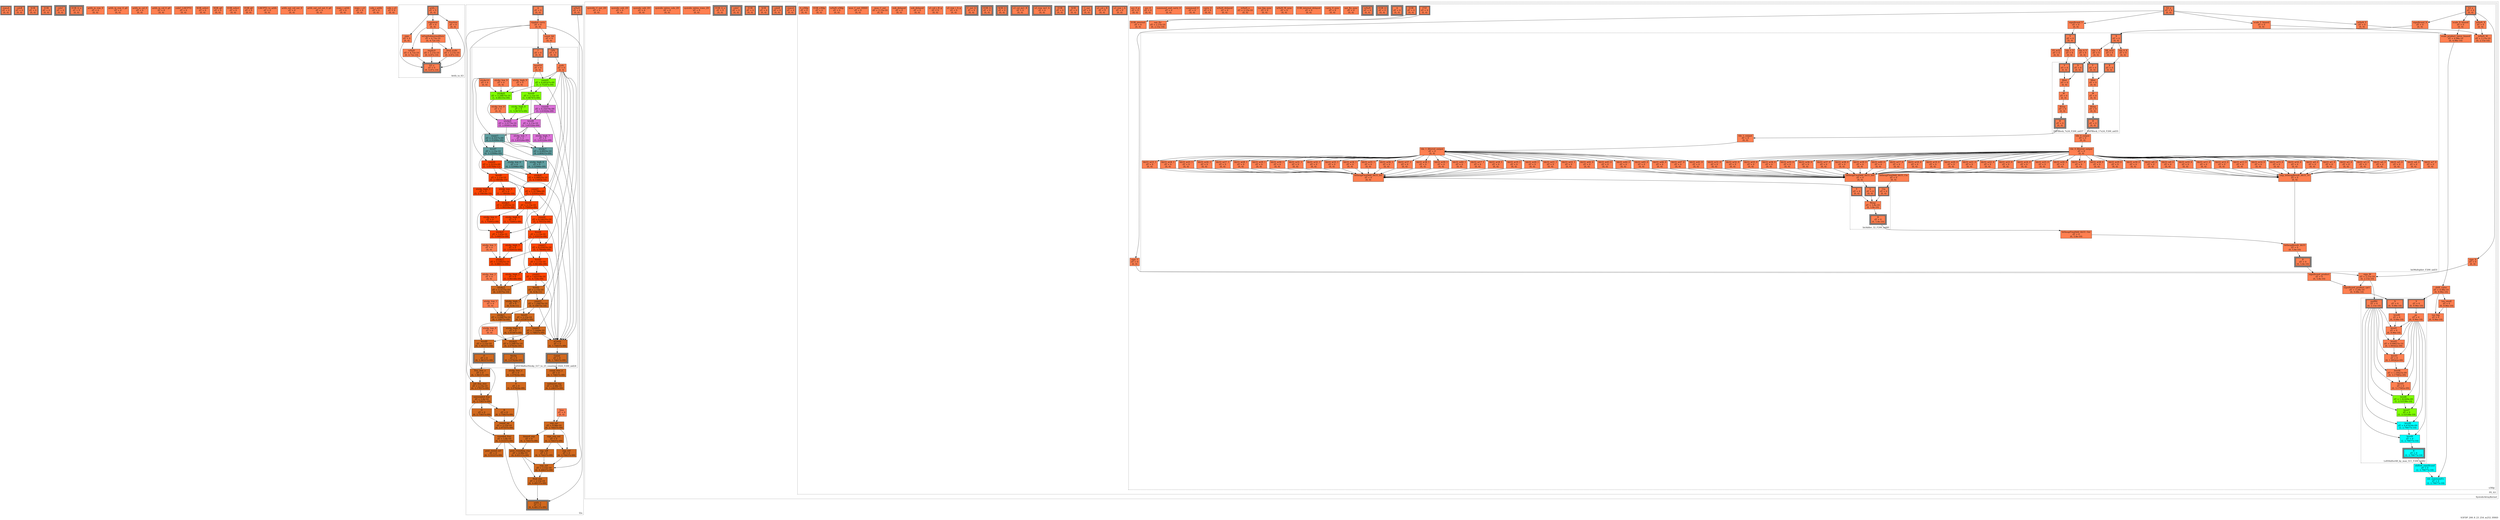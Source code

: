 digraph S3FDP_200_8_23_254_m252_HSSD
{
	//graph drawing options
	label=S3FDP_200_8_23_254_m252_HSSD;
	labelloc=bottom;
	labeljust=right;
	ratio=auto;
	nodesep=0.25;
	ranksep=0.5;

	//input/output signals of operator S3FDP_200_8_23_254_m252_HSSD
	rowsA__S3FDP_200_8_23_254_m252_HSSD [ label="rowsA\ndT = 0\n(0, 0)", shape=box, color=black, style="bold, filled", fillcolor=coral, peripheries=2 ];
	colsB__S3FDP_200_8_23_254_m252_HSSD [ label="colsB\ndT = 0\n(0, 0)", shape=box, color=black, style="bold, filled", fillcolor=coral, peripheries=2 ];
	SOB__S3FDP_200_8_23_254_m252_HSSD [ label="SOB\ndT = 0\n(0, 0)", shape=box, color=black, style="bold, filled", fillcolor=coral, peripheries=2 ];
	EOB__S3FDP_200_8_23_254_m252_HSSD [ label="EOB\ndT = 0\n(0, 0)", shape=box, color=black, style="bold, filled", fillcolor=coral, peripheries=2 ];
	colsC__S3FDP_200_8_23_254_m252_HSSD [ label="colsC\ndT = 0\n(0, 0)", shape=box, color=black, style="bold, filled", fillcolor=coral, peripheries=3 ];
	EOB_Q_o__S3FDP_200_8_23_254_m252_HSSD [ label="EOB_Q_o\ndT = 0\n(0, 0)", shape=box, color=black, style="bold, filled", fillcolor=coral, peripheries=3 ];
	{rank=same rowsA__S3FDP_200_8_23_254_m252_HSSD, colsB__S3FDP_200_8_23_254_m252_HSSD, SOB__S3FDP_200_8_23_254_m252_HSSD, EOB__S3FDP_200_8_23_254_m252_HSSD};
	{rank=same colsC__S3FDP_200_8_23_254_m252_HSSD, EOB_Q_o__S3FDP_200_8_23_254_m252_HSSD};
	//internal signals of operator S3FDP_200_8_23_254_m252_HSSD
	arith_in_row_0__S3FDP_200_8_23_254_m252_HSSD [ label="arith_in_row_0\ndT = 0\n(0, 0)", shape=box, color=black, style=filled, fillcolor=coral, peripheries=1 ];
	arith_in_row_0_q0__S3FDP_200_8_23_254_m252_HSSD [ label="arith_in_row_0_q0\ndT = 0\n(0, 0)", shape=box, color=black, style=filled, fillcolor=coral, peripheries=1 ];
	arith_in_col_0__S3FDP_200_8_23_254_m252_HSSD [ label="arith_in_col_0\ndT = 0\n(0, 0)", shape=box, color=black, style=filled, fillcolor=coral, peripheries=1 ];
	arith_in_col_0_q0__S3FDP_200_8_23_254_m252_HSSD [ label="arith_in_col_0_q0\ndT = 0\n(0, 0)", shape=box, color=black, style=filled, fillcolor=coral, peripheries=1 ];
	colsC_LAICPT2__S3FDP_200_8_23_254_m252_HSSD [ label="colsC_LAICPT2\ndT = 0\n(0, 0)", shape=box, color=black, style=filled, fillcolor=coral, peripheries=1 ];
	SOB_select__S3FDP_200_8_23_254_m252_HSSD [ label="SOB_select\ndT = 0\n(0, 0)", shape=box, color=black, style=filled, fillcolor=coral, peripheries=1 ];
	SOB_q0__S3FDP_200_8_23_254_m252_HSSD [ label="SOB_q0\ndT = 0\n(0, 0)", shape=box, color=black, style=filled, fillcolor=coral, peripheries=1 ];
	EOB_select__S3FDP_200_8_23_254_m252_HSSD [ label="EOB_select\ndT = 0\n(0, 0)", shape=box, color=black, style=filled, fillcolor=coral, peripheries=1 ];
	EOB_q0__S3FDP_200_8_23_254_m252_HSSD [ label="EOB_q0\ndT = 0\n(0, 0)", shape=box, color=black, style=filled, fillcolor=coral, peripheries=1 ];
	LAICPT2_to_arith__S3FDP_200_8_23_254_m252_HSSD [ label="LAICPT2_to_arith\ndT = 0\n(0, 0)", shape=box, color=black, style=filled, fillcolor=coral, peripheries=1 ];
	arith_out_col_out_0__S3FDP_200_8_23_254_m252_HSSD [ label="arith_out_col_out_0\ndT = 0\n(0, 0)", shape=box, color=black, style=filled, fillcolor=coral, peripheries=1 ];
	arith_out_col_out_0_q0__S3FDP_200_8_23_254_m252_HSSD [ label="arith_out_col_out_0_q0\ndT = 0\n(0, 0)", shape=box, color=black, style=filled, fillcolor=coral, peripheries=1 ];
	rows_i_arith__S3FDP_200_8_23_254_m252_HSSD [ label="rows_i_arith\ndT = 0\n(0, 0)", shape=box, color=black, style=filled, fillcolor=coral, peripheries=1 ];
	rows_i_s3__S3FDP_200_8_23_254_m252_HSSD [ label="rows_i_s3\ndT = 0\n(0, 0)", shape=box, color=black, style=filled, fillcolor=coral, peripheries=1 ];
	cols_j_arith__S3FDP_200_8_23_254_m252_HSSD [ label="cols_j_arith\ndT = 0\n(0, 0)", shape=box, color=black, style=filled, fillcolor=coral, peripheries=1 ];
	cols_j_s3__S3FDP_200_8_23_254_m252_HSSD [ label="cols_j_s3\ndT = 0\n(0, 0)", shape=box, color=black, style=filled, fillcolor=coral, peripheries=1 ];

	//subcomponents of operator S3FDP_200_8_23_254_m252_HSSD

	subgraph cluster_Arith_to_S3
	{
		//graph drawing options
		label=Arith_to_S3;
		labelloc=bottom;
		labeljust=right;
		style="bold, dotted";
		ratio=auto;
		nodesep=0.25;
		ranksep=0.5;

		//input/output signals of operator Arith_to_S3
		arith_i__Arith_to_S3 [ label="arith_i\ndT = 0\n(0, 0)", shape=box, color=black, style="bold, filled", fillcolor=coral, peripheries=2 ];
		S3_o__Arith_to_S3 [ label="S3_o\ndT = 0\n(0, 6.87e-10)", shape=box, color=black, style="bold, filled", fillcolor=coral, peripheries=3 ];
		{rank=same arith_i__Arith_to_S3};
		{rank=same S3_o__Arith_to_S3};
		//internal signals of operator Arith_to_S3
		sign__Arith_to_S3 [ label="sign\ndT = 0\n(0, 0)", shape=box, color=black, style=filled, fillcolor=coral, peripheries=1 ];
		exponent__Arith_to_S3 [ label="exponent\ndT = 0\n(0, 0)", shape=box, color=black, style=filled, fillcolor=coral, peripheries=1 ];
		fraction__Arith_to_S3 [ label="fraction\ndT = 0\n(0, 0)", shape=box, color=black, style=filled, fillcolor=coral, peripheries=1 ];
		isNaN__Arith_to_S3 [ label="isNaN\ndT = 4.72e-10\n(0, 4.72e-10)", shape=box, color=black, style=filled, fillcolor=coral, peripheries=1 ];
		isExpSubnormalZero__Arith_to_S3 [ label="isExpSubnormalZero\ndT = 4.72e-10\n(0, 4.72e-10)", shape=box, color=black, style=filled, fillcolor=coral, peripheries=1 ];
		implicit__Arith_to_S3 [ label="implicit\ndT = 2.15e-10\n(0, 6.87e-10)", shape=box, color=black, style=filled, fillcolor=coral, peripheries=1 ];
		final_scale__Arith_to_S3 [ label="final_scale\ndT = 2.15e-10\n(0, 6.87e-10)", shape=box, color=black, style=filled, fillcolor=coral, peripheries=1 ];

		//subcomponents of operator Arith_to_S3

		//input and internal signal connections of operator Arith_to_S3
		arith_i__Arith_to_S3 -> sign__Arith_to_S3 [ arrowhead=normal, arrowsize=1.0, arrowtail=normal, color=black, dir=forward  ];
		arith_i__Arith_to_S3 -> exponent__Arith_to_S3 [ arrowhead=normal, arrowsize=1.0, arrowtail=normal, color=black, dir=forward  ];
		arith_i__Arith_to_S3 -> fraction__Arith_to_S3 [ arrowhead=normal, arrowsize=1.0, arrowtail=normal, color=black, dir=forward  ];
		sign__Arith_to_S3 -> S3_o__Arith_to_S3 [ arrowhead=normal, arrowsize=1.0, arrowtail=normal, color=black, dir=forward  ];
		exponent__Arith_to_S3 -> isNaN__Arith_to_S3 [ arrowhead=normal, arrowsize=1.0, arrowtail=normal, color=black, dir=forward  ];
		exponent__Arith_to_S3 -> isExpSubnormalZero__Arith_to_S3 [ arrowhead=normal, arrowsize=1.0, arrowtail=normal, color=black, dir=forward  ];
		exponent__Arith_to_S3 -> final_scale__Arith_to_S3 [ arrowhead=normal, arrowsize=1.0, arrowtail=normal, color=black, dir=forward  ];
		fraction__Arith_to_S3 -> S3_o__Arith_to_S3 [ arrowhead=normal, arrowsize=1.0, arrowtail=normal, color=black, dir=forward  ];
		isNaN__Arith_to_S3 -> S3_o__Arith_to_S3 [ arrowhead=normal, arrowsize=1.0, arrowtail=normal, color=black, dir=forward  ];
		isExpSubnormalZero__Arith_to_S3 -> implicit__Arith_to_S3 [ arrowhead=normal, arrowsize=1.0, arrowtail=normal, color=black, dir=forward  ];
		isExpSubnormalZero__Arith_to_S3 -> final_scale__Arith_to_S3 [ arrowhead=normal, arrowsize=1.0, arrowtail=normal, color=black, dir=forward  ];
		implicit__Arith_to_S3 -> S3_o__Arith_to_S3 [ arrowhead=normal, arrowsize=1.0, arrowtail=normal, color=black, dir=forward  ];
		final_scale__Arith_to_S3 -> S3_o__Arith_to_S3 [ arrowhead=normal, arrowsize=1.0, arrowtail=normal, color=black, dir=forward  ];
	}

		//output signal connections of operator Arith_to_S3

	subgraph cluster_l2a
	{
		//graph drawing options
		label=l2a;
		labelloc=bottom;
		labeljust=right;
		style="bold, dotted";
		ratio=auto;
		nodesep=0.25;
		ranksep=0.5;

		//input/output signals of operator l2a
		A__l2a [ label="A\ndT = 0\n(0, 0)", shape=box, color=black, style="bold, filled", fillcolor=coral, peripheries=2 ];
		isNaN__l2a [ label="isNaN\ndT = 0\n(0, 0)", shape=box, color=black, style="bold, filled", fillcolor=coral, peripheries=2 ];
		arith_o__l2a [ label="arith_o\ndT = 0\n(6, 4.48137e-09)", shape=box, color=black, style="bold, filled", fillcolor=chocolate, peripheries=3 ];
		{rank=same A__l2a, isNaN__l2a};
		{rank=same arith_o__l2a};
		//internal signals of operator l2a
		rippled_carry__l2a [ label="rippled_carry\ndT = 0\n(0, 0)", shape=box, color=black, style=filled, fillcolor=coral, peripheries=1 ];
		count_bit__l2a [ label="count_bit\ndT = 0\n(0, 0)", shape=box, color=black, style=filled, fillcolor=coral, peripheries=1 ];
		count_lzoc_o__l2a [ label="count_lzoc_o\ndT = 0\n(6, 1.74837e-09)", shape=box, color=black, style=filled, fillcolor=chocolate, peripheries=1 ];
		frac_lzoc_o__l2a [ label="frac_lzoc_o\ndT = 0\n(6, 1.96337e-09)", shape=box, color=black, style=filled, fillcolor=chocolate, peripheries=1 ];
		sticky_lzoc_o__l2a [ label="sticky_lzoc_o\ndT = 0\n(6, 2.07824e-09)", shape=box, color=black, style=filled, fillcolor=chocolate, peripheries=1 ];
		unbiased_exp__l2a [ label="unbiased_exp\ndT = 4.98e-10\n(6, 2.24637e-09)", shape=box, color=black, style=filled, fillcolor=chocolate, peripheries=1 ];
		bias__l2a [ label="bias\ndT = 0\n(0, 0)", shape=box, color=black, style=filled, fillcolor=coral, peripheries=1 ];
		exp_ext__l2a [ label="exp_ext\ndT = 4.98e-10\n(6, 2.74437e-09)", shape=box, color=black, style=filled, fillcolor=chocolate, peripheries=1 ];
		sign_exp_ext__l2a [ label="sign_exp_ext\ndT = 0\n(6, 2.74437e-09)", shape=box, color=black, style=filled, fillcolor=chocolate, peripheries=1 ];
		exp_ovf__l2a [ label="exp_ovf\ndT = 0\n(6, 2.74437e-09)", shape=box, color=black, style=filled, fillcolor=chocolate, peripheries=1 ];
		exp_udf__l2a [ label="exp_udf\ndT = 0\n(6, 2.74437e-09)", shape=box, color=black, style=filled, fillcolor=chocolate, peripheries=1 ];
		biased_exp__l2a [ label="biased_exp\ndT = 0\n(6, 2.74437e-09)", shape=box, color=black, style=filled, fillcolor=chocolate, peripheries=1 ];
		not_frac_lzoc__l2a [ label="not_frac_lzoc\ndT = 2.15e-10\n(6, 2.17837e-09)", shape=box, color=black, style=filled, fillcolor=chocolate, peripheries=1 ];
		unrounded_frac__l2a [ label="unrounded_frac\ndT = 5.8e-10\n(6, 2.75837e-09)", shape=box, color=black, style=filled, fillcolor=chocolate, peripheries=1 ];
		G__l2a [ label="G\ndT = 0\n(6, 2.75837e-09)", shape=box, color=black, style=filled, fillcolor=chocolate, peripheries=1 ];
		R__l2a [ label="R\ndT = 0\n(6, 2.75837e-09)", shape=box, color=black, style=filled, fillcolor=chocolate, peripheries=1 ];
		S__l2a [ label="S\ndT = 0\n(6, 2.07824e-09)", shape=box, color=black, style=filled, fillcolor=chocolate, peripheries=1 ];
		round_up__l2a [ label="round_up\ndT = 2.15e-10\n(6, 2.97337e-09)", shape=box, color=black, style=filled, fillcolor=chocolate, peripheries=1 ];
		rounded_frac__l2a [ label="rounded_frac\ndT = 5.8e-10\n(6, 3.55337e-09)", shape=box, color=black, style=filled, fillcolor=chocolate, peripheries=1 ];
		post_round_ovf__l2a [ label="post_round_ovf\ndT = 0\n(6, 3.55337e-09)", shape=box, color=black, style=filled, fillcolor=chocolate, peripheries=1 ];
		post_rounding_exp__l2a [ label="post_rounding_exp\ndT = 4.98e-10\n(6, 4.05137e-09)", shape=box, color=black, style=filled, fillcolor=chocolate, peripheries=1 ];
		nan_out__l2a [ label="nan_out\ndT = 2.15e-10\n(6, 4.26637e-09)", shape=box, color=black, style=filled, fillcolor=chocolate, peripheries=1 ];
		final_exp__l2a [ label="final_exp\ndT = 2.15e-10\n(6, 4.48137e-09)", shape=box, color=black, style=filled, fillcolor=chocolate, peripheries=1 ];

		//subcomponents of operator l2a

		subgraph cluster_LZOCShifterSticky_517_to_25_counting_1024_F200_uid24
		{
			//graph drawing options
			label=LZOCShifterSticky_517_to_25_counting_1024_F200_uid24;
			labelloc=bottom;
			labeljust=right;
			style="bold, dotted";
			ratio=auto;
			nodesep=0.25;
			ranksep=0.5;

			//input/output signals of operator LZOCShifterSticky_517_to_25_counting_1024_F200_uid24
			I__LZOCShifterSticky_517_to_25_counting_1024_F200_uid24 [ label="I\ndT = 0\n(0, 0)", shape=box, color=black, style="bold, filled", fillcolor=coral, peripheries=2 ];
			OZb__LZOCShifterSticky_517_to_25_counting_1024_F200_uid24 [ label="OZb\ndT = 0\n(0, 0)", shape=box, color=black, style="bold, filled", fillcolor=coral, peripheries=2 ];
			Count__LZOCShifterSticky_517_to_25_counting_1024_F200_uid24 [ label="Count\ndT = 0\n(6, 1.74837e-09)", shape=box, color=black, style="bold, filled", fillcolor=chocolate, peripheries=3 ];
			O__LZOCShifterSticky_517_to_25_counting_1024_F200_uid24 [ label="O\ndT = 0\n(6, 1.96337e-09)", shape=box, color=black, style="bold, filled", fillcolor=chocolate, peripheries=3 ];
			Sticky__LZOCShifterSticky_517_to_25_counting_1024_F200_uid24 [ label="Sticky\ndT = 0\n(6, 2.07824e-09)", shape=box, color=black, style="bold, filled", fillcolor=chocolate, peripheries=3 ];
			{rank=same I__LZOCShifterSticky_517_to_25_counting_1024_F200_uid24, OZb__LZOCShifterSticky_517_to_25_counting_1024_F200_uid24};
			{rank=same Count__LZOCShifterSticky_517_to_25_counting_1024_F200_uid24, O__LZOCShifterSticky_517_to_25_counting_1024_F200_uid24, Sticky__LZOCShifterSticky_517_to_25_counting_1024_F200_uid24};
			//internal signals of operator LZOCShifterSticky_517_to_25_counting_1024_F200_uid24
			level10__LZOCShifterSticky_517_to_25_counting_1024_F200_uid24 [ label="level10\ndT = 0\n(0, 0)", shape=box, color=black, style=filled, fillcolor=coral, peripheries=1 ];
			sozb__LZOCShifterSticky_517_to_25_counting_1024_F200_uid24 [ label="sozb\ndT = 0\n(0, 0)", shape=box, color=black, style=filled, fillcolor=coral, peripheries=1 ];
			sticky10__LZOCShifterSticky_517_to_25_counting_1024_F200_uid24 [ label="sticky10\ndT = 0\n(0, 0)", shape=box, color=black, style=filled, fillcolor=coral, peripheries=1 ];
			count9__LZOCShifterSticky_517_to_25_counting_1024_F200_uid24 [ label="count9\ndT = 8.60247e-09\n(1, 3.75247e-09)", shape=box, color=black, style=filled, fillcolor=chartreuse, peripheries=1 ];
			level9__LZOCShifterSticky_517_to_25_counting_1024_F200_uid24 [ label="level9\ndT = 2.15e-10\n(1, 3.96747e-09)", shape=box, color=black, style=filled, fillcolor=chartreuse, peripheries=1 ];
			sticky_high_9__LZOCShifterSticky_517_to_25_counting_1024_F200_uid24 [ label="sticky_high_9\ndT = 0\n(0, 0)", shape=box, color=black, style=filled, fillcolor=coral, peripheries=1 ];
			sticky_low_9__LZOCShifterSticky_517_to_25_counting_1024_F200_uid24 [ label="sticky_low_9\ndT = 0\n(0, 0)", shape=box, color=black, style=filled, fillcolor=coral, peripheries=1 ];
			sticky9__LZOCShifterSticky_517_to_25_counting_1024_F200_uid24 [ label="sticky9\ndT = 3.29875e-10\n(1, 4.08235e-09)", shape=box, color=black, style=filled, fillcolor=chartreuse, peripheries=1 ];
			count8__LZOCShifterSticky_517_to_25_counting_1024_F200_uid24 [ label="count8\ndT = 8.35079e-09\n(3, 2.61826e-09)", shape=box, color=black, style=filled, fillcolor=orchid, peripheries=1 ];
			level8__LZOCShifterSticky_517_to_25_counting_1024_F200_uid24 [ label="level8\ndT = 2.15e-10\n(3, 2.83326e-09)", shape=box, color=black, style=filled, fillcolor=orchid, peripheries=1 ];
			sticky_high_8__LZOCShifterSticky_517_to_25_counting_1024_F200_uid24 [ label="sticky_high_8\ndT = 0\n(1, 3.96747e-09)", shape=box, color=black, style=filled, fillcolor=chartreuse, peripheries=1 ];
			sticky_low_8__LZOCShifterSticky_517_to_25_counting_1024_F200_uid24 [ label="sticky_low_8\ndT = 0\n(0, 0)", shape=box, color=black, style=filled, fillcolor=coral, peripheries=1 ];
			sticky8__LZOCShifterSticky_517_to_25_counting_1024_F200_uid24 [ label="sticky8\ndT = 3.3175e-10\n(3, 2.95001e-09)", shape=box, color=black, style=filled, fillcolor=orchid, peripheries=1 ];
			count7__LZOCShifterSticky_517_to_25_counting_1024_F200_uid24 [ label="count7\ndT = 4.3317e-09\n(4, 2.31496e-09)", shape=box, color=black, style=filled, fillcolor=cadetblue, peripheries=1 ];
			level7__LZOCShifterSticky_517_to_25_counting_1024_F200_uid24 [ label="level7\ndT = 2.15e-10\n(4, 2.52996e-09)", shape=box, color=black, style=filled, fillcolor=cadetblue, peripheries=1 ];
			sticky_high_7__LZOCShifterSticky_517_to_25_counting_1024_F200_uid24 [ label="sticky_high_7\ndT = 0\n(3, 2.83326e-09)", shape=box, color=black, style=filled, fillcolor=orchid, peripheries=1 ];
			sticky_low_7__LZOCShifterSticky_517_to_25_counting_1024_F200_uid24 [ label="sticky_low_7\ndT = 0\n(3, 2.83326e-09)", shape=box, color=black, style=filled, fillcolor=orchid, peripheries=1 ];
			sticky7__LZOCShifterSticky_517_to_25_counting_1024_F200_uid24 [ label="sticky7\ndT = 4.8925e-10\n(4, 2.80421e-09)", shape=box, color=black, style=filled, fillcolor=cadetblue, peripheries=1 ];
			count6__LZOCShifterSticky_517_to_25_counting_1024_F200_uid24 [ label="count6\ndT = 2.3231e-09\n(5, 3.05769e-12)", shape=box, color=black, style=filled, fillcolor=orangered, peripheries=1 ];
			level6__LZOCShifterSticky_517_to_25_counting_1024_F200_uid24 [ label="level6\ndT = 2.15e-10\n(5, 2.18058e-10)", shape=box, color=black, style=filled, fillcolor=orangered, peripheries=1 ];
			sticky_high_6__LZOCShifterSticky_517_to_25_counting_1024_F200_uid24 [ label="sticky_high_6\ndT = 0\n(4, 2.52996e-09)", shape=box, color=black, style=filled, fillcolor=cadetblue, peripheries=1 ];
			sticky_low_6__LZOCShifterSticky_517_to_25_counting_1024_F200_uid24 [ label="sticky_low_6\ndT = 0\n(4, 2.52996e-09)", shape=box, color=black, style=filled, fillcolor=cadetblue, peripheries=1 ];
			sticky6__LZOCShifterSticky_517_to_25_counting_1024_F200_uid24 [ label="sticky6\ndT = 4.08625e-10\n(5, 4.11683e-10)", shape=box, color=black, style=filled, fillcolor=orangered, peripheries=1 ];
			count5__LZOCShifterSticky_517_to_25_counting_1024_F200_uid24 [ label="count5\ndT = 1.31786e-09\n(5, 1.53591e-09)", shape=box, color=black, style=filled, fillcolor=orangered, peripheries=1 ];
			level5__LZOCShifterSticky_517_to_25_counting_1024_F200_uid24 [ label="level5\ndT = 2.15e-10\n(5, 1.75091e-09)", shape=box, color=black, style=filled, fillcolor=orangered, peripheries=1 ];
			sticky_high_5__LZOCShifterSticky_517_to_25_counting_1024_F200_uid24 [ label="sticky_high_5\ndT = 0\n(5, 2.18058e-10)", shape=box, color=black, style=filled, fillcolor=orangered, peripheries=1 ];
			sticky_low_5__LZOCShifterSticky_517_to_25_counting_1024_F200_uid24 [ label="sticky_low_5\ndT = 0\n(5, 2.18058e-10)", shape=box, color=black, style=filled, fillcolor=orangered, peripheries=1 ];
			sticky5__LZOCShifterSticky_517_to_25_counting_1024_F200_uid24 [ label="sticky5\ndT = 3.6925e-10\n(5, 1.90516e-09)", shape=box, color=black, style=filled, fillcolor=orangered, peripheries=1 ];
			count4__LZOCShifterSticky_517_to_25_counting_1024_F200_uid24 [ label="count4\ndT = 9.54635e-10\n(5, 2.70555e-09)", shape=box, color=black, style=filled, fillcolor=orangered, peripheries=1 ];
			level4__LZOCShifterSticky_517_to_25_counting_1024_F200_uid24 [ label="level4\ndT = 2.15e-10\n(5, 2.92055e-09)", shape=box, color=black, style=filled, fillcolor=orangered, peripheries=1 ];
			sticky_high_4__LZOCShifterSticky_517_to_25_counting_1024_F200_uid24 [ label="sticky_high_4\ndT = 0\n(5, 1.75091e-09)", shape=box, color=black, style=filled, fillcolor=orangered, peripheries=1 ];
			sticky_low_4__LZOCShifterSticky_517_to_25_counting_1024_F200_uid24 [ label="sticky_low_4\ndT = 0\n(5, 1.75091e-09)", shape=box, color=black, style=filled, fillcolor=orangered, peripheries=1 ];
			sticky4__LZOCShifterSticky_517_to_25_counting_1024_F200_uid24 [ label="sticky4\ndT = 3.43e-10\n(5, 3.04855e-09)", shape=box, color=black, style=filled, fillcolor=orangered, peripheries=1 ];
			count3__LZOCShifterSticky_517_to_25_counting_1024_F200_uid24 [ label="count3\ndT = 8.25933e-10\n(5, 3.74648e-09)", shape=box, color=black, style=filled, fillcolor=orangered, peripheries=1 ];
			level3__LZOCShifterSticky_517_to_25_counting_1024_F200_uid24 [ label="level3\ndT = 2.15e-10\n(5, 3.96148e-09)", shape=box, color=black, style=filled, fillcolor=orangered, peripheries=1 ];
			sticky_high_3__LZOCShifterSticky_517_to_25_counting_1024_F200_uid24 [ label="sticky_high_3\ndT = 0\n(5, 2.92055e-09)", shape=box, color=black, style=filled, fillcolor=orangered, peripheries=1 ];
			sticky_low_3__LZOCShifterSticky_517_to_25_counting_1024_F200_uid24 [ label="sticky_low_3\ndT = 0\n(0, 0)", shape=box, color=black, style=filled, fillcolor=coral, peripheries=1 ];
			sticky3__LZOCShifterSticky_517_to_25_counting_1024_F200_uid24 [ label="sticky3\ndT = 3.33625e-10\n(5, 4.08011e-09)", shape=box, color=black, style=filled, fillcolor=orangered, peripheries=1 ];
			count2__LZOCShifterSticky_517_to_25_counting_1024_F200_uid24 [ label="count2\ndT = 7.62519e-10\n(5, 4.724e-09)", shape=box, color=black, style=filled, fillcolor=orangered, peripheries=1 ];
			level2__LZOCShifterSticky_517_to_25_counting_1024_F200_uid24 [ label="level2\ndT = 2.15e-10\n(6, 8.9e-11)", shape=box, color=black, style=filled, fillcolor=chocolate, peripheries=1 ];
			sticky_high_2__LZOCShifterSticky_517_to_25_counting_1024_F200_uid24 [ label="sticky_high_2\ndT = 0\n(5, 3.96148e-09)", shape=box, color=black, style=filled, fillcolor=orangered, peripheries=1 ];
			sticky_low_2__LZOCShifterSticky_517_to_25_counting_1024_F200_uid24 [ label="sticky_low_2\ndT = 0\n(0, 0)", shape=box, color=black, style=filled, fillcolor=coral, peripheries=1 ];
			sticky2__LZOCShifterSticky_517_to_25_counting_1024_F200_uid24 [ label="sticky2\ndT = 3.3175e-10\n(6, 2.0575e-10)", shape=box, color=black, style=filled, fillcolor=chocolate, peripheries=1 ];
			count1__LZOCShifterSticky_517_to_25_counting_1024_F200_uid24 [ label="count1\ndT = 7.29875e-10\n(6, 8.18875e-10)", shape=box, color=black, style=filled, fillcolor=chocolate, peripheries=1 ];
			level1__LZOCShifterSticky_517_to_25_counting_1024_F200_uid24 [ label="level1\ndT = 2.15e-10\n(6, 1.03387e-09)", shape=box, color=black, style=filled, fillcolor=chocolate, peripheries=1 ];
			sticky_high_1__LZOCShifterSticky_517_to_25_counting_1024_F200_uid24 [ label="sticky_high_1\ndT = 0\n(6, 8.9e-11)", shape=box, color=black, style=filled, fillcolor=chocolate, peripheries=1 ];
			sticky_low_1__LZOCShifterSticky_517_to_25_counting_1024_F200_uid24 [ label="sticky_low_1\ndT = 0\n(0, 0)", shape=box, color=black, style=filled, fillcolor=coral, peripheries=1 ];
			sticky1__LZOCShifterSticky_517_to_25_counting_1024_F200_uid24 [ label="sticky1\ndT = 3.29875e-10\n(6, 1.14875e-09)", shape=box, color=black, style=filled, fillcolor=chocolate, peripheries=1 ];
			count0__LZOCShifterSticky_517_to_25_counting_1024_F200_uid24 [ label="count0\ndT = 7.1449e-10\n(6, 1.74837e-09)", shape=box, color=black, style=filled, fillcolor=chocolate, peripheries=1 ];
			level0__LZOCShifterSticky_517_to_25_counting_1024_F200_uid24 [ label="level0\ndT = 2.15e-10\n(6, 1.96337e-09)", shape=box, color=black, style=filled, fillcolor=chocolate, peripheries=1 ];
			sticky_high_0__LZOCShifterSticky_517_to_25_counting_1024_F200_uid24 [ label="sticky_high_0\ndT = 0\n(6, 1.03387e-09)", shape=box, color=black, style=filled, fillcolor=chocolate, peripheries=1 ];
			sticky_low_0__LZOCShifterSticky_517_to_25_counting_1024_F200_uid24 [ label="sticky_low_0\ndT = 0\n(0, 0)", shape=box, color=black, style=filled, fillcolor=coral, peripheries=1 ];
			sticky0__LZOCShifterSticky_517_to_25_counting_1024_F200_uid24 [ label="sticky0\ndT = 3.29875e-10\n(6, 2.07824e-09)", shape=box, color=black, style=filled, fillcolor=chocolate, peripheries=1 ];
			sCount__LZOCShifterSticky_517_to_25_counting_1024_F200_uid24 [ label="sCount\ndT = 0\n(6, 1.74837e-09)", shape=box, color=black, style=filled, fillcolor=chocolate, peripheries=1 ];

			//subcomponents of operator LZOCShifterSticky_517_to_25_counting_1024_F200_uid24

			//input and internal signal connections of operator LZOCShifterSticky_517_to_25_counting_1024_F200_uid24
			I__LZOCShifterSticky_517_to_25_counting_1024_F200_uid24 -> level10__LZOCShifterSticky_517_to_25_counting_1024_F200_uid24 [ arrowhead=normal, arrowsize=1.0, arrowtail=normal, color=black, dir=forward  ];
			OZb__LZOCShifterSticky_517_to_25_counting_1024_F200_uid24 -> sozb__LZOCShifterSticky_517_to_25_counting_1024_F200_uid24 [ arrowhead=normal, arrowsize=1.0, arrowtail=normal, color=black, dir=forward  ];
			level10__LZOCShifterSticky_517_to_25_counting_1024_F200_uid24 -> count9__LZOCShifterSticky_517_to_25_counting_1024_F200_uid24 [ arrowhead=normal, arrowsize=1.0, arrowtail=normal, color=black, dir=forward  ];
			level10__LZOCShifterSticky_517_to_25_counting_1024_F200_uid24 -> level9__LZOCShifterSticky_517_to_25_counting_1024_F200_uid24 [ arrowhead=normal, arrowsize=1.0, arrowtail=normal, color=black, dir=forward  ];
			sozb__LZOCShifterSticky_517_to_25_counting_1024_F200_uid24 -> count9__LZOCShifterSticky_517_to_25_counting_1024_F200_uid24 [ arrowhead=normal, arrowsize=1.0, arrowtail=normal, color=black, dir=forward  ];
			sozb__LZOCShifterSticky_517_to_25_counting_1024_F200_uid24 -> count8__LZOCShifterSticky_517_to_25_counting_1024_F200_uid24 [ arrowhead=normal, arrowsize=1.0, arrowtail=normal, color=black, dir=forward  ];
			sozb__LZOCShifterSticky_517_to_25_counting_1024_F200_uid24 -> count7__LZOCShifterSticky_517_to_25_counting_1024_F200_uid24 [ arrowhead=normal, arrowsize=1.0, arrowtail=normal, color=black, dir=forward  ];
			sozb__LZOCShifterSticky_517_to_25_counting_1024_F200_uid24 -> count6__LZOCShifterSticky_517_to_25_counting_1024_F200_uid24 [ arrowhead=normal, arrowsize=1.0, arrowtail=normal, color=black, dir=forward  ];
			sozb__LZOCShifterSticky_517_to_25_counting_1024_F200_uid24 -> count5__LZOCShifterSticky_517_to_25_counting_1024_F200_uid24 [ arrowhead=normal, arrowsize=1.0, arrowtail=normal, color=black, dir=forward  ];
			sozb__LZOCShifterSticky_517_to_25_counting_1024_F200_uid24 -> count4__LZOCShifterSticky_517_to_25_counting_1024_F200_uid24 [ arrowhead=normal, arrowsize=1.0, arrowtail=normal, color=black, dir=forward  ];
			sozb__LZOCShifterSticky_517_to_25_counting_1024_F200_uid24 -> count3__LZOCShifterSticky_517_to_25_counting_1024_F200_uid24 [ arrowhead=normal, arrowsize=1.0, arrowtail=normal, color=black, dir=forward  ];
			sozb__LZOCShifterSticky_517_to_25_counting_1024_F200_uid24 -> count2__LZOCShifterSticky_517_to_25_counting_1024_F200_uid24 [ arrowhead=normal, arrowsize=1.0, arrowtail=normal, color=black, dir=forward  ];
			sozb__LZOCShifterSticky_517_to_25_counting_1024_F200_uid24 -> count1__LZOCShifterSticky_517_to_25_counting_1024_F200_uid24 [ arrowhead=normal, arrowsize=1.0, arrowtail=normal, color=black, dir=forward  ];
			sozb__LZOCShifterSticky_517_to_25_counting_1024_F200_uid24 -> count0__LZOCShifterSticky_517_to_25_counting_1024_F200_uid24 [ arrowhead=normal, arrowsize=1.0, arrowtail=normal, color=black, dir=forward  ];
			sticky10__LZOCShifterSticky_517_to_25_counting_1024_F200_uid24 -> sticky9__LZOCShifterSticky_517_to_25_counting_1024_F200_uid24 [ arrowhead=normal, arrowsize=1.0, arrowtail=normal, color=black, dir=forward  ];
			count9__LZOCShifterSticky_517_to_25_counting_1024_F200_uid24 -> level9__LZOCShifterSticky_517_to_25_counting_1024_F200_uid24 [ arrowhead=normal, arrowsize=1.0, arrowtail=normal, color=black, dir=forward  ];
			count9__LZOCShifterSticky_517_to_25_counting_1024_F200_uid24 -> sticky9__LZOCShifterSticky_517_to_25_counting_1024_F200_uid24 [ arrowhead=normal, arrowsize=1.0, arrowtail=normal, color=black, dir=forward  ];
			count9__LZOCShifterSticky_517_to_25_counting_1024_F200_uid24 -> sCount__LZOCShifterSticky_517_to_25_counting_1024_F200_uid24 [ arrowhead=normal, arrowsize=1.0, arrowtail=normal, color=black, dir=forward  ];
			level9__LZOCShifterSticky_517_to_25_counting_1024_F200_uid24 -> count8__LZOCShifterSticky_517_to_25_counting_1024_F200_uid24 [ arrowhead=normal, arrowsize=1.0, arrowtail=normal, color=black, dir=forward  ];
			level9__LZOCShifterSticky_517_to_25_counting_1024_F200_uid24 -> level8__LZOCShifterSticky_517_to_25_counting_1024_F200_uid24 [ arrowhead=normal, arrowsize=1.0, arrowtail=normal, color=black, dir=forward  ];
			level9__LZOCShifterSticky_517_to_25_counting_1024_F200_uid24 -> sticky_high_8__LZOCShifterSticky_517_to_25_counting_1024_F200_uid24 [ arrowhead=normal, arrowsize=1.0, arrowtail=normal, color=black, dir=forward  ];
			sticky_high_9__LZOCShifterSticky_517_to_25_counting_1024_F200_uid24 -> sticky9__LZOCShifterSticky_517_to_25_counting_1024_F200_uid24 [ arrowhead=normal, arrowsize=1.0, arrowtail=normal, color=black, dir=forward  ];
			sticky_low_9__LZOCShifterSticky_517_to_25_counting_1024_F200_uid24 -> sticky9__LZOCShifterSticky_517_to_25_counting_1024_F200_uid24 [ arrowhead=normal, arrowsize=1.0, arrowtail=normal, color=black, dir=forward  ];
			sticky9__LZOCShifterSticky_517_to_25_counting_1024_F200_uid24 -> sticky8__LZOCShifterSticky_517_to_25_counting_1024_F200_uid24 [ arrowhead=normal, arrowsize=1.0, arrowtail=normal, color=black, dir=forward  ];
			count8__LZOCShifterSticky_517_to_25_counting_1024_F200_uid24 -> level8__LZOCShifterSticky_517_to_25_counting_1024_F200_uid24 [ arrowhead=normal, arrowsize=1.0, arrowtail=normal, color=black, dir=forward  ];
			count8__LZOCShifterSticky_517_to_25_counting_1024_F200_uid24 -> sticky8__LZOCShifterSticky_517_to_25_counting_1024_F200_uid24 [ arrowhead=normal, arrowsize=1.0, arrowtail=normal, color=black, dir=forward  ];
			count8__LZOCShifterSticky_517_to_25_counting_1024_F200_uid24 -> sCount__LZOCShifterSticky_517_to_25_counting_1024_F200_uid24 [ arrowhead=normal, arrowsize=1.0, arrowtail=normal, color=black, dir=forward  ];
			level8__LZOCShifterSticky_517_to_25_counting_1024_F200_uid24 -> count7__LZOCShifterSticky_517_to_25_counting_1024_F200_uid24 [ arrowhead=normal, arrowsize=1.0, arrowtail=normal, color=black, dir=forward  ];
			level8__LZOCShifterSticky_517_to_25_counting_1024_F200_uid24 -> level7__LZOCShifterSticky_517_to_25_counting_1024_F200_uid24 [ arrowhead=normal, arrowsize=1.0, arrowtail=normal, color=black, dir=forward  ];
			level8__LZOCShifterSticky_517_to_25_counting_1024_F200_uid24 -> sticky_high_7__LZOCShifterSticky_517_to_25_counting_1024_F200_uid24 [ arrowhead=normal, arrowsize=1.0, arrowtail=normal, color=black, dir=forward  ];
			level8__LZOCShifterSticky_517_to_25_counting_1024_F200_uid24 -> sticky_low_7__LZOCShifterSticky_517_to_25_counting_1024_F200_uid24 [ arrowhead=normal, arrowsize=1.0, arrowtail=normal, color=black, dir=forward  ];
			sticky_high_8__LZOCShifterSticky_517_to_25_counting_1024_F200_uid24 -> sticky8__LZOCShifterSticky_517_to_25_counting_1024_F200_uid24 [ arrowhead=normal, arrowsize=1.0, arrowtail=normal, color=black, dir=forward  ];
			sticky_low_8__LZOCShifterSticky_517_to_25_counting_1024_F200_uid24 -> sticky8__LZOCShifterSticky_517_to_25_counting_1024_F200_uid24 [ arrowhead=normal, arrowsize=1.0, arrowtail=normal, color=black, dir=forward  ];
			sticky8__LZOCShifterSticky_517_to_25_counting_1024_F200_uid24 -> sticky7__LZOCShifterSticky_517_to_25_counting_1024_F200_uid24 [ arrowhead=normal, arrowsize=1.0, arrowtail=normal, color=black, dir=forward  ];
			count7__LZOCShifterSticky_517_to_25_counting_1024_F200_uid24 -> level7__LZOCShifterSticky_517_to_25_counting_1024_F200_uid24 [ arrowhead=normal, arrowsize=1.0, arrowtail=normal, color=black, dir=forward  ];
			count7__LZOCShifterSticky_517_to_25_counting_1024_F200_uid24 -> sticky7__LZOCShifterSticky_517_to_25_counting_1024_F200_uid24 [ arrowhead=normal, arrowsize=1.0, arrowtail=normal, color=black, dir=forward  ];
			count7__LZOCShifterSticky_517_to_25_counting_1024_F200_uid24 -> sCount__LZOCShifterSticky_517_to_25_counting_1024_F200_uid24 [ arrowhead=normal, arrowsize=1.0, arrowtail=normal, color=black, dir=forward  ];
			level7__LZOCShifterSticky_517_to_25_counting_1024_F200_uid24 -> count6__LZOCShifterSticky_517_to_25_counting_1024_F200_uid24 [ arrowhead=normal, arrowsize=1.0, arrowtail=normal, color=black, dir=forward  ];
			level7__LZOCShifterSticky_517_to_25_counting_1024_F200_uid24 -> level6__LZOCShifterSticky_517_to_25_counting_1024_F200_uid24 [ arrowhead=normal, arrowsize=1.0, arrowtail=normal, color=black, dir=forward  ];
			level7__LZOCShifterSticky_517_to_25_counting_1024_F200_uid24 -> sticky_high_6__LZOCShifterSticky_517_to_25_counting_1024_F200_uid24 [ arrowhead=normal, arrowsize=1.0, arrowtail=normal, color=black, dir=forward  ];
			level7__LZOCShifterSticky_517_to_25_counting_1024_F200_uid24 -> sticky_low_6__LZOCShifterSticky_517_to_25_counting_1024_F200_uid24 [ arrowhead=normal, arrowsize=1.0, arrowtail=normal, color=black, dir=forward  ];
			sticky_high_7__LZOCShifterSticky_517_to_25_counting_1024_F200_uid24 -> sticky7__LZOCShifterSticky_517_to_25_counting_1024_F200_uid24 [ arrowhead=normal, arrowsize=1.0, arrowtail=normal, color=black, dir=forward  ];
			sticky_low_7__LZOCShifterSticky_517_to_25_counting_1024_F200_uid24 -> sticky7__LZOCShifterSticky_517_to_25_counting_1024_F200_uid24 [ arrowhead=normal, arrowsize=1.0, arrowtail=normal, color=black, dir=forward  ];
			sticky7__LZOCShifterSticky_517_to_25_counting_1024_F200_uid24 -> sticky6__LZOCShifterSticky_517_to_25_counting_1024_F200_uid24 [ arrowhead=normal, arrowsize=1.0, arrowtail=normal, color=black, dir=forward  ];
			count6__LZOCShifterSticky_517_to_25_counting_1024_F200_uid24 -> level6__LZOCShifterSticky_517_to_25_counting_1024_F200_uid24 [ arrowhead=normal, arrowsize=1.0, arrowtail=normal, color=black, dir=forward  ];
			count6__LZOCShifterSticky_517_to_25_counting_1024_F200_uid24 -> sticky6__LZOCShifterSticky_517_to_25_counting_1024_F200_uid24 [ arrowhead=normal, arrowsize=1.0, arrowtail=normal, color=black, dir=forward  ];
			count6__LZOCShifterSticky_517_to_25_counting_1024_F200_uid24 -> sCount__LZOCShifterSticky_517_to_25_counting_1024_F200_uid24 [ arrowhead=normal, arrowsize=1.0, arrowtail=normal, color=black, dir=forward  ];
			level6__LZOCShifterSticky_517_to_25_counting_1024_F200_uid24 -> count5__LZOCShifterSticky_517_to_25_counting_1024_F200_uid24 [ arrowhead=normal, arrowsize=1.0, arrowtail=normal, color=black, dir=forward  ];
			level6__LZOCShifterSticky_517_to_25_counting_1024_F200_uid24 -> level5__LZOCShifterSticky_517_to_25_counting_1024_F200_uid24 [ arrowhead=normal, arrowsize=1.0, arrowtail=normal, color=black, dir=forward  ];
			level6__LZOCShifterSticky_517_to_25_counting_1024_F200_uid24 -> sticky_high_5__LZOCShifterSticky_517_to_25_counting_1024_F200_uid24 [ arrowhead=normal, arrowsize=1.0, arrowtail=normal, color=black, dir=forward  ];
			level6__LZOCShifterSticky_517_to_25_counting_1024_F200_uid24 -> sticky_low_5__LZOCShifterSticky_517_to_25_counting_1024_F200_uid24 [ arrowhead=normal, arrowsize=1.0, arrowtail=normal, color=black, dir=forward  ];
			sticky_high_6__LZOCShifterSticky_517_to_25_counting_1024_F200_uid24 -> sticky6__LZOCShifterSticky_517_to_25_counting_1024_F200_uid24 [ arrowhead=normal, arrowsize=1.0, arrowtail=normal, color=black, dir=forward  ];
			sticky_low_6__LZOCShifterSticky_517_to_25_counting_1024_F200_uid24 -> sticky6__LZOCShifterSticky_517_to_25_counting_1024_F200_uid24 [ arrowhead=normal, arrowsize=1.0, arrowtail=normal, color=black, dir=forward  ];
			sticky6__LZOCShifterSticky_517_to_25_counting_1024_F200_uid24 -> sticky5__LZOCShifterSticky_517_to_25_counting_1024_F200_uid24 [ arrowhead=normal, arrowsize=1.0, arrowtail=normal, color=black, dir=forward  ];
			count5__LZOCShifterSticky_517_to_25_counting_1024_F200_uid24 -> level5__LZOCShifterSticky_517_to_25_counting_1024_F200_uid24 [ arrowhead=normal, arrowsize=1.0, arrowtail=normal, color=black, dir=forward  ];
			count5__LZOCShifterSticky_517_to_25_counting_1024_F200_uid24 -> sticky5__LZOCShifterSticky_517_to_25_counting_1024_F200_uid24 [ arrowhead=normal, arrowsize=1.0, arrowtail=normal, color=black, dir=forward  ];
			count5__LZOCShifterSticky_517_to_25_counting_1024_F200_uid24 -> sCount__LZOCShifterSticky_517_to_25_counting_1024_F200_uid24 [ arrowhead=normal, arrowsize=1.0, arrowtail=normal, color=black, dir=forward  ];
			level5__LZOCShifterSticky_517_to_25_counting_1024_F200_uid24 -> count4__LZOCShifterSticky_517_to_25_counting_1024_F200_uid24 [ arrowhead=normal, arrowsize=1.0, arrowtail=normal, color=black, dir=forward  ];
			level5__LZOCShifterSticky_517_to_25_counting_1024_F200_uid24 -> level4__LZOCShifterSticky_517_to_25_counting_1024_F200_uid24 [ arrowhead=normal, arrowsize=1.0, arrowtail=normal, color=black, dir=forward  ];
			level5__LZOCShifterSticky_517_to_25_counting_1024_F200_uid24 -> sticky_high_4__LZOCShifterSticky_517_to_25_counting_1024_F200_uid24 [ arrowhead=normal, arrowsize=1.0, arrowtail=normal, color=black, dir=forward  ];
			level5__LZOCShifterSticky_517_to_25_counting_1024_F200_uid24 -> sticky_low_4__LZOCShifterSticky_517_to_25_counting_1024_F200_uid24 [ arrowhead=normal, arrowsize=1.0, arrowtail=normal, color=black, dir=forward  ];
			sticky_high_5__LZOCShifterSticky_517_to_25_counting_1024_F200_uid24 -> sticky5__LZOCShifterSticky_517_to_25_counting_1024_F200_uid24 [ arrowhead=normal, arrowsize=1.0, arrowtail=normal, color=black, dir=forward  ];
			sticky_low_5__LZOCShifterSticky_517_to_25_counting_1024_F200_uid24 -> sticky5__LZOCShifterSticky_517_to_25_counting_1024_F200_uid24 [ arrowhead=normal, arrowsize=1.0, arrowtail=normal, color=black, dir=forward  ];
			sticky5__LZOCShifterSticky_517_to_25_counting_1024_F200_uid24 -> sticky4__LZOCShifterSticky_517_to_25_counting_1024_F200_uid24 [ arrowhead=normal, arrowsize=1.0, arrowtail=normal, color=black, dir=forward  ];
			count4__LZOCShifterSticky_517_to_25_counting_1024_F200_uid24 -> level4__LZOCShifterSticky_517_to_25_counting_1024_F200_uid24 [ arrowhead=normal, arrowsize=1.0, arrowtail=normal, color=black, dir=forward  ];
			count4__LZOCShifterSticky_517_to_25_counting_1024_F200_uid24 -> sticky4__LZOCShifterSticky_517_to_25_counting_1024_F200_uid24 [ arrowhead=normal, arrowsize=1.0, arrowtail=normal, color=black, dir=forward  ];
			count4__LZOCShifterSticky_517_to_25_counting_1024_F200_uid24 -> sCount__LZOCShifterSticky_517_to_25_counting_1024_F200_uid24 [ arrowhead=normal, arrowsize=1.0, arrowtail=normal, color=black, dir=forward  ];
			level4__LZOCShifterSticky_517_to_25_counting_1024_F200_uid24 -> count3__LZOCShifterSticky_517_to_25_counting_1024_F200_uid24 [ arrowhead=normal, arrowsize=1.0, arrowtail=normal, color=black, dir=forward  ];
			level4__LZOCShifterSticky_517_to_25_counting_1024_F200_uid24 -> level3__LZOCShifterSticky_517_to_25_counting_1024_F200_uid24 [ arrowhead=normal, arrowsize=1.0, arrowtail=normal, color=black, dir=forward  ];
			level4__LZOCShifterSticky_517_to_25_counting_1024_F200_uid24 -> sticky_high_3__LZOCShifterSticky_517_to_25_counting_1024_F200_uid24 [ arrowhead=normal, arrowsize=1.0, arrowtail=normal, color=black, dir=forward  ];
			sticky_high_4__LZOCShifterSticky_517_to_25_counting_1024_F200_uid24 -> sticky4__LZOCShifterSticky_517_to_25_counting_1024_F200_uid24 [ arrowhead=normal, arrowsize=1.0, arrowtail=normal, color=black, dir=forward  ];
			sticky_low_4__LZOCShifterSticky_517_to_25_counting_1024_F200_uid24 -> sticky4__LZOCShifterSticky_517_to_25_counting_1024_F200_uid24 [ arrowhead=normal, arrowsize=1.0, arrowtail=normal, color=black, dir=forward  ];
			sticky4__LZOCShifterSticky_517_to_25_counting_1024_F200_uid24 -> sticky3__LZOCShifterSticky_517_to_25_counting_1024_F200_uid24 [ arrowhead=normal, arrowsize=1.0, arrowtail=normal, color=black, dir=forward  ];
			count3__LZOCShifterSticky_517_to_25_counting_1024_F200_uid24 -> level3__LZOCShifterSticky_517_to_25_counting_1024_F200_uid24 [ arrowhead=normal, arrowsize=1.0, arrowtail=normal, color=black, dir=forward  ];
			count3__LZOCShifterSticky_517_to_25_counting_1024_F200_uid24 -> sticky3__LZOCShifterSticky_517_to_25_counting_1024_F200_uid24 [ arrowhead=normal, arrowsize=1.0, arrowtail=normal, color=black, dir=forward  ];
			count3__LZOCShifterSticky_517_to_25_counting_1024_F200_uid24 -> sCount__LZOCShifterSticky_517_to_25_counting_1024_F200_uid24 [ arrowhead=normal, arrowsize=1.0, arrowtail=normal, color=black, dir=forward  ];
			level3__LZOCShifterSticky_517_to_25_counting_1024_F200_uid24 -> count2__LZOCShifterSticky_517_to_25_counting_1024_F200_uid24 [ arrowhead=normal, arrowsize=1.0, arrowtail=normal, color=black, dir=forward  ];
			level3__LZOCShifterSticky_517_to_25_counting_1024_F200_uid24 -> level2__LZOCShifterSticky_517_to_25_counting_1024_F200_uid24 [ arrowhead=normal, arrowsize=1.0, arrowtail=normal, color=black, dir=forward  ];
			level3__LZOCShifterSticky_517_to_25_counting_1024_F200_uid24 -> sticky_high_2__LZOCShifterSticky_517_to_25_counting_1024_F200_uid24 [ arrowhead=normal, arrowsize=1.0, arrowtail=normal, color=black, dir=forward  ];
			sticky_high_3__LZOCShifterSticky_517_to_25_counting_1024_F200_uid24 -> sticky3__LZOCShifterSticky_517_to_25_counting_1024_F200_uid24 [ arrowhead=normal, arrowsize=1.0, arrowtail=normal, color=black, dir=forward  ];
			sticky_low_3__LZOCShifterSticky_517_to_25_counting_1024_F200_uid24 -> sticky3__LZOCShifterSticky_517_to_25_counting_1024_F200_uid24 [ arrowhead=normal, arrowsize=1.0, arrowtail=normal, color=black, dir=forward  ];
			sticky3__LZOCShifterSticky_517_to_25_counting_1024_F200_uid24 -> sticky2__LZOCShifterSticky_517_to_25_counting_1024_F200_uid24 [ arrowhead=normal, arrowsize=1.0, arrowtail=normal, color=black, dir=forward  ];
			count2__LZOCShifterSticky_517_to_25_counting_1024_F200_uid24 -> level2__LZOCShifterSticky_517_to_25_counting_1024_F200_uid24 [ arrowhead=normal, arrowsize=1.0, arrowtail=normal, color=black, dir=forward  ];
			count2__LZOCShifterSticky_517_to_25_counting_1024_F200_uid24 -> sticky2__LZOCShifterSticky_517_to_25_counting_1024_F200_uid24 [ arrowhead=normal, arrowsize=1.0, arrowtail=normal, color=black, dir=forward  ];
			count2__LZOCShifterSticky_517_to_25_counting_1024_F200_uid24 -> sCount__LZOCShifterSticky_517_to_25_counting_1024_F200_uid24 [ arrowhead=normal, arrowsize=1.0, arrowtail=normal, color=black, dir=forward  ];
			level2__LZOCShifterSticky_517_to_25_counting_1024_F200_uid24 -> count1__LZOCShifterSticky_517_to_25_counting_1024_F200_uid24 [ arrowhead=normal, arrowsize=1.0, arrowtail=normal, color=black, dir=forward  ];
			level2__LZOCShifterSticky_517_to_25_counting_1024_F200_uid24 -> level1__LZOCShifterSticky_517_to_25_counting_1024_F200_uid24 [ arrowhead=normal, arrowsize=1.0, arrowtail=normal, color=black, dir=forward  ];
			level2__LZOCShifterSticky_517_to_25_counting_1024_F200_uid24 -> sticky_high_1__LZOCShifterSticky_517_to_25_counting_1024_F200_uid24 [ arrowhead=normal, arrowsize=1.0, arrowtail=normal, color=black, dir=forward  ];
			sticky_high_2__LZOCShifterSticky_517_to_25_counting_1024_F200_uid24 -> sticky2__LZOCShifterSticky_517_to_25_counting_1024_F200_uid24 [ arrowhead=normal, arrowsize=1.0, arrowtail=normal, color=black, dir=forward  ];
			sticky_low_2__LZOCShifterSticky_517_to_25_counting_1024_F200_uid24 -> sticky2__LZOCShifterSticky_517_to_25_counting_1024_F200_uid24 [ arrowhead=normal, arrowsize=1.0, arrowtail=normal, color=black, dir=forward  ];
			sticky2__LZOCShifterSticky_517_to_25_counting_1024_F200_uid24 -> sticky1__LZOCShifterSticky_517_to_25_counting_1024_F200_uid24 [ arrowhead=normal, arrowsize=1.0, arrowtail=normal, color=black, dir=forward  ];
			count1__LZOCShifterSticky_517_to_25_counting_1024_F200_uid24 -> level1__LZOCShifterSticky_517_to_25_counting_1024_F200_uid24 [ arrowhead=normal, arrowsize=1.0, arrowtail=normal, color=black, dir=forward  ];
			count1__LZOCShifterSticky_517_to_25_counting_1024_F200_uid24 -> sticky1__LZOCShifterSticky_517_to_25_counting_1024_F200_uid24 [ arrowhead=normal, arrowsize=1.0, arrowtail=normal, color=black, dir=forward  ];
			count1__LZOCShifterSticky_517_to_25_counting_1024_F200_uid24 -> sCount__LZOCShifterSticky_517_to_25_counting_1024_F200_uid24 [ arrowhead=normal, arrowsize=1.0, arrowtail=normal, color=black, dir=forward  ];
			level1__LZOCShifterSticky_517_to_25_counting_1024_F200_uid24 -> count0__LZOCShifterSticky_517_to_25_counting_1024_F200_uid24 [ arrowhead=normal, arrowsize=1.0, arrowtail=normal, color=black, dir=forward  ];
			level1__LZOCShifterSticky_517_to_25_counting_1024_F200_uid24 -> level0__LZOCShifterSticky_517_to_25_counting_1024_F200_uid24 [ arrowhead=normal, arrowsize=1.0, arrowtail=normal, color=black, dir=forward  ];
			level1__LZOCShifterSticky_517_to_25_counting_1024_F200_uid24 -> sticky_high_0__LZOCShifterSticky_517_to_25_counting_1024_F200_uid24 [ arrowhead=normal, arrowsize=1.0, arrowtail=normal, color=black, dir=forward  ];
			sticky_high_1__LZOCShifterSticky_517_to_25_counting_1024_F200_uid24 -> sticky1__LZOCShifterSticky_517_to_25_counting_1024_F200_uid24 [ arrowhead=normal, arrowsize=1.0, arrowtail=normal, color=black, dir=forward  ];
			sticky_low_1__LZOCShifterSticky_517_to_25_counting_1024_F200_uid24 -> sticky1__LZOCShifterSticky_517_to_25_counting_1024_F200_uid24 [ arrowhead=normal, arrowsize=1.0, arrowtail=normal, color=black, dir=forward  ];
			sticky1__LZOCShifterSticky_517_to_25_counting_1024_F200_uid24 -> sticky0__LZOCShifterSticky_517_to_25_counting_1024_F200_uid24 [ arrowhead=normal, arrowsize=1.0, arrowtail=normal, color=black, dir=forward  ];
			count0__LZOCShifterSticky_517_to_25_counting_1024_F200_uid24 -> level0__LZOCShifterSticky_517_to_25_counting_1024_F200_uid24 [ arrowhead=normal, arrowsize=1.0, arrowtail=normal, color=black, dir=forward  ];
			count0__LZOCShifterSticky_517_to_25_counting_1024_F200_uid24 -> sticky0__LZOCShifterSticky_517_to_25_counting_1024_F200_uid24 [ arrowhead=normal, arrowsize=1.0, arrowtail=normal, color=black, dir=forward  ];
			count0__LZOCShifterSticky_517_to_25_counting_1024_F200_uid24 -> sCount__LZOCShifterSticky_517_to_25_counting_1024_F200_uid24 [ arrowhead=normal, arrowsize=1.0, arrowtail=normal, color=black, dir=forward  ];
			level0__LZOCShifterSticky_517_to_25_counting_1024_F200_uid24 -> O__LZOCShifterSticky_517_to_25_counting_1024_F200_uid24 [ arrowhead=normal, arrowsize=1.0, arrowtail=normal, color=black, dir=forward  ];
			sticky_high_0__LZOCShifterSticky_517_to_25_counting_1024_F200_uid24 -> sticky0__LZOCShifterSticky_517_to_25_counting_1024_F200_uid24 [ arrowhead=normal, arrowsize=1.0, arrowtail=normal, color=black, dir=forward  ];
			sticky_low_0__LZOCShifterSticky_517_to_25_counting_1024_F200_uid24 -> sticky0__LZOCShifterSticky_517_to_25_counting_1024_F200_uid24 [ arrowhead=normal, arrowsize=1.0, arrowtail=normal, color=black, dir=forward  ];
			sticky0__LZOCShifterSticky_517_to_25_counting_1024_F200_uid24 -> Sticky__LZOCShifterSticky_517_to_25_counting_1024_F200_uid24 [ arrowhead=normal, arrowsize=1.0, arrowtail=normal, color=black, dir=forward  ];
			sCount__LZOCShifterSticky_517_to_25_counting_1024_F200_uid24 -> Count__LZOCShifterSticky_517_to_25_counting_1024_F200_uid24 [ arrowhead=normal, arrowsize=1.0, arrowtail=normal, color=black, dir=forward  ];
		}

			//output signal connections of operator LZOCShifterSticky_517_to_25_counting_1024_F200_uid24
			Count__LZOCShifterSticky_517_to_25_counting_1024_F200_uid24 -> count_lzoc_o__l2a [ arrowhead=normal, arrowsize=1.0, arrowtail=normal, color=black, dir=forward  ];
			O__LZOCShifterSticky_517_to_25_counting_1024_F200_uid24 -> frac_lzoc_o__l2a [ arrowhead=normal, arrowsize=1.0, arrowtail=normal, color=black, dir=forward  ];
			Sticky__LZOCShifterSticky_517_to_25_counting_1024_F200_uid24 -> sticky_lzoc_o__l2a [ arrowhead=normal, arrowsize=1.0, arrowtail=normal, color=black, dir=forward  ];

		//input and internal signal connections of operator l2a
		A__l2a -> rippled_carry__l2a [ arrowhead=normal, arrowsize=1.0, arrowtail=normal, color=black, dir=forward  ];
		isNaN__l2a -> nan_out__l2a [ arrowhead=normal, arrowsize=1.0, arrowtail=normal, color=black, dir=forward  ];
		rippled_carry__l2a -> count_bit__l2a [ arrowhead=normal, arrowsize=1.0, arrowtail=normal, color=black, dir=forward  ];
		rippled_carry__l2a -> I__LZOCShifterSticky_517_to_25_counting_1024_F200_uid24 [ arrowhead=normal, arrowsize=1.0, arrowtail=normal, color=black, dir=forward  ];
		rippled_carry__l2a -> not_frac_lzoc__l2a [ arrowhead=normal, arrowsize=1.0, arrowtail=normal, color=black, dir=forward  ];
		rippled_carry__l2a -> unrounded_frac__l2a [ arrowhead=normal, arrowsize=1.0, arrowtail=normal, color=black, dir=forward  ];
		rippled_carry__l2a -> arith_o__l2a [ arrowhead=normal, arrowsize=1.0, arrowtail=normal, color=black, dir=forward  ];
		count_bit__l2a -> OZb__LZOCShifterSticky_517_to_25_counting_1024_F200_uid24 [ arrowhead=normal, arrowsize=1.0, arrowtail=normal, color=black, dir=forward  ];
		count_lzoc_o__l2a -> unbiased_exp__l2a [ arrowhead=normal, arrowsize=1.0, arrowtail=normal, color=black, dir=forward  ];
		frac_lzoc_o__l2a -> not_frac_lzoc__l2a [ arrowhead=normal, arrowsize=1.0, arrowtail=normal, color=black, dir=forward  ];
		sticky_lzoc_o__l2a -> S__l2a [ arrowhead=normal, arrowsize=1.0, arrowtail=normal, color=black, dir=forward  ];
		unbiased_exp__l2a -> exp_ext__l2a [ arrowhead=normal, arrowsize=1.0, arrowtail=normal, color=black, dir=forward  ];
		bias__l2a -> exp_ext__l2a [ arrowhead=normal, arrowsize=1.0, arrowtail=normal, color=black, dir=forward  ];
		exp_ext__l2a -> sign_exp_ext__l2a [ arrowhead=normal, arrowsize=1.0, arrowtail=normal, color=black, dir=forward  ];
		exp_ext__l2a -> exp_ovf__l2a [ arrowhead=normal, arrowsize=1.0, arrowtail=normal, color=black, dir=forward  ];
		exp_ext__l2a -> biased_exp__l2a [ arrowhead=normal, arrowsize=1.0, arrowtail=normal, color=black, dir=forward  ];
		sign_exp_ext__l2a -> exp_ovf__l2a [ arrowhead=normal, arrowsize=1.0, arrowtail=normal, color=black, dir=forward  ];
		sign_exp_ext__l2a -> exp_udf__l2a [ arrowhead=normal, arrowsize=1.0, arrowtail=normal, color=black, dir=forward  ];
		exp_ovf__l2a -> nan_out__l2a [ arrowhead=normal, arrowsize=1.0, arrowtail=normal, color=black, dir=forward  ];
		exp_udf__l2a -> nan_out__l2a [ arrowhead=normal, arrowsize=1.0, arrowtail=normal, color=black, dir=forward  ];
		biased_exp__l2a -> post_rounding_exp__l2a [ arrowhead=normal, arrowsize=1.0, arrowtail=normal, color=black, dir=forward  ];
		not_frac_lzoc__l2a -> unrounded_frac__l2a [ arrowhead=normal, arrowsize=1.0, arrowtail=normal, color=black, dir=forward  ];
		unrounded_frac__l2a -> G__l2a [ arrowhead=normal, arrowsize=1.0, arrowtail=normal, color=black, dir=forward  ];
		unrounded_frac__l2a -> R__l2a [ arrowhead=normal, arrowsize=1.0, arrowtail=normal, color=black, dir=forward  ];
		unrounded_frac__l2a -> rounded_frac__l2a [ arrowhead=normal, arrowsize=1.0, arrowtail=normal, color=black, dir=forward  ];
		G__l2a -> round_up__l2a [ arrowhead=normal, arrowsize=1.0, arrowtail=normal, color=black, dir=forward  ];
		R__l2a -> round_up__l2a [ arrowhead=normal, arrowsize=1.0, arrowtail=normal, color=black, dir=forward  ];
		S__l2a -> round_up__l2a [ arrowhead=normal, arrowsize=1.0, arrowtail=normal, color=black, dir=forward  ];
		round_up__l2a -> rounded_frac__l2a [ arrowhead=normal, arrowsize=1.0, arrowtail=normal, color=black, dir=forward  ];
		rounded_frac__l2a -> post_round_ovf__l2a [ arrowhead=normal, arrowsize=1.0, arrowtail=normal, color=black, dir=forward  ];
		rounded_frac__l2a -> post_rounding_exp__l2a [ arrowhead=normal, arrowsize=1.0, arrowtail=normal, color=black, dir=forward  ];
		rounded_frac__l2a -> arith_o__l2a [ arrowhead=normal, arrowsize=1.0, arrowtail=normal, color=black, dir=forward  ];
		post_rounding_exp__l2a -> nan_out__l2a [ arrowhead=normal, arrowsize=1.0, arrowtail=normal, color=black, dir=forward  ];
		post_rounding_exp__l2a -> final_exp__l2a [ arrowhead=normal, arrowsize=1.0, arrowtail=normal, color=black, dir=forward  ];
		nan_out__l2a -> final_exp__l2a [ arrowhead=normal, arrowsize=1.0, arrowtail=normal, color=black, dir=forward  ];
		final_exp__l2a -> arith_o__l2a [ arrowhead=normal, arrowsize=1.0, arrowtail=normal, color=black, dir=forward  ];
	}

		//output signal connections of operator l2a

	subgraph cluster_SystolicArrayKernel
	{
		//graph drawing options
		label=SystolicArrayKernel;
		labelloc=bottom;
		labeljust=right;
		style="bold, dotted";
		ratio=auto;
		nodesep=0.25;
		ranksep=0.5;

		//input/output signals of operator SystolicArrayKernel
		rowsA__SystolicArrayKernel [ label="rowsA\ndT = 0\n(0, 0)", shape=box, color=black, style="bold, filled", fillcolor=coral, peripheries=2 ];
		colsB__SystolicArrayKernel [ label="colsB\ndT = 0\n(0, 0)", shape=box, color=black, style="bold, filled", fillcolor=coral, peripheries=2 ];
		SOB__SystolicArrayKernel [ label="SOB\ndT = 0\n(0, 0)", shape=box, color=black, style="bold, filled", fillcolor=coral, peripheries=2 ];
		EOB__SystolicArrayKernel [ label="EOB\ndT = 0\n(0, 0)", shape=box, color=black, style="bold, filled", fillcolor=coral, peripheries=2 ];
		colsC__SystolicArrayKernel [ label="colsC\ndT = 0\n(0, 0)", shape=box, color=black, style="bold, filled", fillcolor=coral, peripheries=3 ];
		EOB_Q_o__SystolicArrayKernel [ label="EOB_Q_o\ndT = 0\n(0, 0)", shape=box, color=black, style="bold, filled", fillcolor=coral, peripheries=3 ];
		{rank=same rowsA__SystolicArrayKernel, colsB__SystolicArrayKernel, SOB__SystolicArrayKernel, EOB__SystolicArrayKernel};
		{rank=same colsC__SystolicArrayKernel, EOB_Q_o__SystolicArrayKernel};
		//internal signals of operator SystolicArrayKernel
		systolic_wires_rows_2D__SystolicArrayKernel [ label="systolic_wires_rows_2D\ndT = 0\n(0, 0)", shape=box, color=black, style=filled, fillcolor=coral, peripheries=1 ];
		systolic_wires_cols_2D__SystolicArrayKernel [ label="systolic_wires_cols_2D\ndT = 0\n(0, 0)", shape=box, color=black, style=filled, fillcolor=coral, peripheries=1 ];
		systolic_sob_2D__SystolicArrayKernel [ label="systolic_sob_2D\ndT = 0\n(0, 0)", shape=box, color=black, style=filled, fillcolor=coral, peripheries=1 ];
		systolic_eob_2D__SystolicArrayKernel [ label="systolic_eob_2D\ndT = 0\n(0, 0)", shape=box, color=black, style=filled, fillcolor=coral, peripheries=1 ];
		systolic_C_out_2D__SystolicArrayKernel [ label="systolic_C_out_2D\ndT = 0\n(0, 0)", shape=box, color=black, style=filled, fillcolor=coral, peripheries=1 ];

		//subcomponents of operator SystolicArrayKernel

		subgraph cluster_PE_S3
		{
			//graph drawing options
			label=PE_S3;
			labelloc=bottom;
			labeljust=right;
			style="bold, dotted";
			ratio=auto;
			nodesep=0.25;
			ranksep=0.5;

			//input/output signals of operator PE_S3
			s3_row_i_A__PE_S3 [ label="s3_row_i_A\ndT = 0\n(0, 0)", shape=box, color=black, style="bold, filled", fillcolor=coral, peripheries=2 ];
			s3_col_j_B__PE_S3 [ label="s3_col_j_B\ndT = 0\n(0, 0)", shape=box, color=black, style="bold, filled", fillcolor=coral, peripheries=2 ];
			C_out__PE_S3 [ label="C_out\ndT = 0\n(0, 0)", shape=box, color=black, style="bold, filled", fillcolor=coral, peripheries=2 ];
			SOB__PE_S3 [ label="SOB\ndT = 0\n(0, 0)", shape=box, color=black, style="bold, filled", fillcolor=coral, peripheries=2 ];
			EOB__PE_S3 [ label="EOB\ndT = 0\n(0, 0)", shape=box, color=black, style="bold, filled", fillcolor=coral, peripheries=2 ];
			s3_row_im1_A__PE_S3 [ label="s3_row_im1_A\ndT = 0\n(0, 0)", shape=box, color=black, style="bold, filled", fillcolor=coral, peripheries=3 ];
			s3_col_jm1_B__PE_S3 [ label="s3_col_jm1_B\ndT = 0\n(0, 0)", shape=box, color=black, style="bold, filled", fillcolor=coral, peripheries=3 ];
			SOB_Q__PE_S3 [ label="SOB_Q\ndT = 0\n(0, 0)", shape=box, color=black, style="bold, filled", fillcolor=coral, peripheries=3 ];
			EOB_Q__PE_S3 [ label="EOB_Q\ndT = 0\n(0, 0)", shape=box, color=black, style="bold, filled", fillcolor=coral, peripheries=3 ];
			C_out_Q__PE_S3 [ label="C_out_Q\ndT = 0\n(0, 0)", shape=box, color=black, style="bold, filled", fillcolor=coral, peripheries=3 ];
			{rank=same s3_row_i_A__PE_S3, s3_col_j_B__PE_S3, C_out__PE_S3, SOB__PE_S3, EOB__PE_S3};
			{rank=same s3_row_im1_A__PE_S3, s3_col_jm1_B__PE_S3, SOB_Q__PE_S3, EOB_Q__PE_S3, C_out_Q__PE_S3};
			//internal signals of operator PE_S3
			s3_row_i_A_q__PE_S3 [ label="s3_row_i_A_q\ndT = 0\n(0, 0)", shape=box, color=black, style=filled, fillcolor=coral, peripheries=1 ];
			s3_col_j_B_q__PE_S3 [ label="s3_col_j_B_q\ndT = 0\n(0, 0)", shape=box, color=black, style=filled, fillcolor=coral, peripheries=1 ];
			sob_delayed__PE_S3 [ label="sob_delayed\ndT = 0\n(0, 0)", shape=box, color=black, style=filled, fillcolor=coral, peripheries=1 ];
			eob_delayed__PE_S3 [ label="eob_delayed\ndT = 0\n(0, 0)", shape=box, color=black, style=filled, fillcolor=coral, peripheries=1 ];
			mux_C_out__PE_S3 [ label="mux_C_out\ndT = 2.15e-10\n(0, 0)", shape=box, color=black, style=filled, fillcolor=coral, peripheries=1 ];
			mux_C_out_HSSD__PE_S3 [ label="mux_C_out_HSSD\ndT = 0\n(0, 0)", shape=box, color=black, style=filled, fillcolor=coral, peripheries=1 ];
			isNaN_s3fdp__PE_S3 [ label="isNaN_s3fdp\ndT = 0\n(0, 0)", shape=box, color=black, style=filled, fillcolor=coral, peripheries=1 ];
			EOB_s3fdp__PE_S3 [ label="EOB_s3fdp\ndT = 0\n(0, 0)", shape=box, color=black, style=filled, fillcolor=coral, peripheries=1 ];
			A_s3fdp__PE_S3 [ label="A_s3fdp\ndT = 0\n(0, 0)", shape=box, color=black, style=filled, fillcolor=coral, peripheries=1 ];

			//subcomponents of operator PE_S3

			subgraph cluster_s3fdp
			{
				//graph drawing options
				label=s3fdp;
				labelloc=bottom;
				labeljust=right;
				style="bold, dotted";
				ratio=auto;
				nodesep=0.25;
				ranksep=0.5;

				//input/output signals of operator s3fdp
				S3_x__s3fdp [ label="S3_x\ndT = 0\n(0, 0)", shape=box, color=black, style="bold, filled", fillcolor=coral, peripheries=2 ];
				S3_y__s3fdp [ label="S3_y\ndT = 0\n(0, 0)", shape=box, color=black, style="bold, filled", fillcolor=coral, peripheries=2 ];
				FTZ__s3fdp [ label="FTZ\ndT = 0\n(0, 0)", shape=box, color=black, style="bold, filled", fillcolor=coral, peripheries=2 ];
				EOB__s3fdp [ label="EOB\ndT = 0\n(0, 0)", shape=box, color=black, style="bold, filled", fillcolor=coral, peripheries=2 ];
				A__s3fdp [ label="A\ndT = 0\n(0, 0)", shape=box, color=black, style="bold, filled", fillcolor=coral, peripheries=3 ];
				EOB_Q__s3fdp [ label="EOB_Q\ndT = 0\n(0, 0)", shape=box, color=black, style="bold, filled", fillcolor=coral, peripheries=3 ];
				isNaN__s3fdp [ label="isNaN\ndT = 0\n(0, 0)", shape=box, color=black, style="bold, filled", fillcolor=coral, peripheries=3 ];
				{rank=same S3_x__s3fdp, S3_y__s3fdp, FTZ__s3fdp, EOB__s3fdp};
				{rank=same A__s3fdp, EOB_Q__s3fdp, isNaN__s3fdp};
				//internal signals of operator s3fdp
				sign_X__s3fdp [ label="sign_X\ndT = 0\n(0, 0)", shape=box, color=black, style=filled, fillcolor=coral, peripheries=1 ];
				sign_Y__s3fdp [ label="sign_Y\ndT = 0\n(0, 0)", shape=box, color=black, style=filled, fillcolor=coral, peripheries=1 ];
				sign_M__s3fdp [ label="sign_M\ndT = 2.15e-10\n(0, 2.15e-10)", shape=box, color=black, style=filled, fillcolor=coral, peripheries=1 ];
				isNaN_X__s3fdp [ label="isNaN_X\ndT = 0\n(0, 0)", shape=box, color=black, style=filled, fillcolor=coral, peripheries=1 ];
				isNaN_Y__s3fdp [ label="isNaN_Y\ndT = 0\n(0, 0)", shape=box, color=black, style=filled, fillcolor=coral, peripheries=1 ];
				isNaN_M__s3fdp [ label="isNaN_M\ndT = 2.15e-10\n(0, 2.15e-10)", shape=box, color=black, style=filled, fillcolor=coral, peripheries=1 ];
				significand_X__s3fdp [ label="significand_X\ndT = 0\n(0, 0)", shape=box, color=black, style=filled, fillcolor=coral, peripheries=1 ];
				significand_Y__s3fdp [ label="significand_Y\ndT = 0\n(0, 0)", shape=box, color=black, style=filled, fillcolor=coral, peripheries=1 ];
				significand_product__s3fdp [ label="significand_product\ndT = 0\n(0, 5.8e-10)", shape=box, color=black, style=filled, fillcolor=coral, peripheries=1 ];
				scale_X_biased__s3fdp [ label="scale_X_biased\ndT = 0\n(0, 0)", shape=box, color=black, style=filled, fillcolor=coral, peripheries=1 ];
				scale_Y_biased__s3fdp [ label="scale_Y_biased\ndT = 0\n(0, 0)", shape=box, color=black, style=filled, fillcolor=coral, peripheries=1 ];
				scale_product_twice_biased__s3fdp [ label="scale_product_twice_biased\ndT = 4.98e-10\n(0, 4.98e-10)", shape=box, color=black, style=filled, fillcolor=coral, peripheries=1 ];
				significand_product_cpt1__s3fdp [ label="significand_product_cpt1\ndT = 3.28e-10\n(0, 9.08e-10)", shape=box, color=black, style=filled, fillcolor=coral, peripheries=1 ];
				shift_value__s3fdp [ label="shift_value\ndT = 4.98e-10\n(0, 9.96e-10)", shape=box, color=black, style=filled, fillcolor=coral, peripheries=1 ];
				shifted_significand__s3fdp [ label="shifted_significand\ndT = 0\n(2, 2.79077e-10)", shape=box, color=black, style=filled, fillcolor=cyan, peripheries=1 ];
				too_small__s3fdp [ label="too_small\ndT = 0\n(0, 9.96e-10)", shape=box, color=black, style=filled, fillcolor=coral, peripheries=1 ];
				too_big__s3fdp [ label="too_big\ndT = 0\n(0, 9.96e-10)", shape=box, color=black, style=filled, fillcolor=coral, peripheries=1 ];
				ext_summand1c__s3fdp [ label="ext_summand1c\ndT = 0\n(2, 2.79077e-10)", shape=box, color=black, style=filled, fillcolor=cyan, peripheries=1 ];
				not_ftz__s3fdp [ label="not_ftz\ndT = 2.15e-10\n(0, 2.15e-10)", shape=box, color=black, style=filled, fillcolor=coral, peripheries=1 ];
				EOB_internal__s3fdp [ label="EOB_internal\ndT = 0\n(0, 0)", shape=box, color=black, style=filled, fillcolor=coral, peripheries=1 ];
				not_ftz_sync__s3fdp [ label="not_ftz_sync\ndT = 0\n(0, 0)", shape=box, color=black, style=filled, fillcolor=coral, peripheries=1 ];
				carry_0_sync__s3fdp [ label="carry_0_sync\ndT = 0\n(0, 0)", shape=box, color=black, style=filled, fillcolor=coral, peripheries=1 ];
				EOB_internal_delayed__s3fdp [ label="EOB_internal_delayed\ndT = 0\n(0, 0)", shape=box, color=black, style=filled, fillcolor=coral, peripheries=1 ];
				isNaN_M_sync__s3fdp [ label="isNaN_M_sync\ndT = 0\n(0, 0)", shape=box, color=black, style=filled, fillcolor=coral, peripheries=1 ];
				too_big_sync__s3fdp [ label="too_big_sync\ndT = 0\n(0, 0)", shape=box, color=black, style=filled, fillcolor=coral, peripheries=1 ];
				isNaN_o__s3fdp [ label="isNaN_o\ndT = 2.15e-10\n(0, 0)", shape=box, color=black, style=filled, fillcolor=coral, peripheries=1 ];
				isNaN_delayed__s3fdp [ label="isNaN_delayed\ndT = 0\n(0, 0)", shape=box, color=black, style=filled, fillcolor=coral, peripheries=1 ];
				carry_0__s3fdp [ label="carry_0\ndT = 0\n(0, 0)", shape=box, color=black, style=filled, fillcolor=coral, peripheries=1 ];
				summand_0__s3fdp [ label="summand_0\ndT = 0\n(0, 0)", shape=box, color=black, style=filled, fillcolor=coral, peripheries=1 ];
				summand_and_carry_0__s3fdp [ label="summand_and_carry_0\ndT = 0\n(0, 0)", shape=box, color=black, style=filled, fillcolor=coral, peripheries=1 ];
				acc_0__s3fdp [ label="acc_0\ndT = 0\n(0, 0)", shape=box, color=black, style=filled, fillcolor=coral, peripheries=1 ];
				acc_0_q__s3fdp [ label="acc_0_q\ndT = 0\n(0, 0)", shape=box, color=black, style=filled, fillcolor=coral, peripheries=1 ];

				//subcomponents of operator s3fdp

				subgraph cluster_IntMultiplier_F200_uid31
				{
					//graph drawing options
					label=IntMultiplier_F200_uid31;
					labelloc=bottom;
					labeljust=right;
					style="bold, dotted";
					ratio=auto;
					nodesep=0.25;
					ranksep=0.5;

					//input/output signals of operator IntMultiplier_F200_uid31
					X__IntMultiplier_F200_uid31 [ label="X\ndT = 0\n(0, 0)", shape=box, color=black, style="bold, filled", fillcolor=coral, peripheries=2 ];
					Y__IntMultiplier_F200_uid31 [ label="Y\ndT = 0\n(0, 0)", shape=box, color=black, style="bold, filled", fillcolor=coral, peripheries=2 ];
					R__IntMultiplier_F200_uid31 [ label="R\ndT = 0\n(0, 5.8e-10)", shape=box, color=black, style="bold, filled", fillcolor=coral, peripheries=3 ];
					{rank=same X__IntMultiplier_F200_uid31, Y__IntMultiplier_F200_uid31};
					{rank=same R__IntMultiplier_F200_uid31};
					//internal signals of operator IntMultiplier_F200_uid31
					XX_m32__IntMultiplier_F200_uid31 [ label="XX_m32\ndT = 0\n(0, 0)", shape=box, color=black, style=filled, fillcolor=coral, peripheries=1 ];
					YY_m32__IntMultiplier_F200_uid31 [ label="YY_m32\ndT = 0\n(0, 0)", shape=box, color=black, style=filled, fillcolor=coral, peripheries=1 ];
					tile_0_X__IntMultiplier_F200_uid31 [ label="tile_0_X\ndT = 0\n(0, 0)", shape=box, color=black, style=filled, fillcolor=coral, peripheries=1 ];
					tile_0_Y__IntMultiplier_F200_uid31 [ label="tile_0_Y\ndT = 0\n(0, 0)", shape=box, color=black, style=filled, fillcolor=coral, peripheries=1 ];
					tile_0_output__IntMultiplier_F200_uid31 [ label="tile_0_output\ndT = 0\n(0, 0)", shape=box, color=black, style=filled, fillcolor=coral, peripheries=1 ];
					tile_0_filtered_output__IntMultiplier_F200_uid31 [ label="tile_0_filtered_output\ndT = 0\n(0, 0)", shape=box, color=black, style=filled, fillcolor=coral, peripheries=1 ];
					bh33_w0_0__IntMultiplier_F200_uid31 [ label="bh33_w0_0\ndT = 0\n(0, 0)", shape=box, color=black, style=filled, fillcolor=coral, peripheries=1 ];
					bh33_w1_0__IntMultiplier_F200_uid31 [ label="bh33_w1_0\ndT = 0\n(0, 0)", shape=box, color=black, style=filled, fillcolor=coral, peripheries=1 ];
					bh33_w2_0__IntMultiplier_F200_uid31 [ label="bh33_w2_0\ndT = 0\n(0, 0)", shape=box, color=black, style=filled, fillcolor=coral, peripheries=1 ];
					bh33_w3_0__IntMultiplier_F200_uid31 [ label="bh33_w3_0\ndT = 0\n(0, 0)", shape=box, color=black, style=filled, fillcolor=coral, peripheries=1 ];
					bh33_w4_0__IntMultiplier_F200_uid31 [ label="bh33_w4_0\ndT = 0\n(0, 0)", shape=box, color=black, style=filled, fillcolor=coral, peripheries=1 ];
					bh33_w5_0__IntMultiplier_F200_uid31 [ label="bh33_w5_0\ndT = 0\n(0, 0)", shape=box, color=black, style=filled, fillcolor=coral, peripheries=1 ];
					bh33_w6_0__IntMultiplier_F200_uid31 [ label="bh33_w6_0\ndT = 0\n(0, 0)", shape=box, color=black, style=filled, fillcolor=coral, peripheries=1 ];
					bh33_w7_0__IntMultiplier_F200_uid31 [ label="bh33_w7_0\ndT = 0\n(0, 0)", shape=box, color=black, style=filled, fillcolor=coral, peripheries=1 ];
					bh33_w8_0__IntMultiplier_F200_uid31 [ label="bh33_w8_0\ndT = 0\n(0, 0)", shape=box, color=black, style=filled, fillcolor=coral, peripheries=1 ];
					bh33_w9_0__IntMultiplier_F200_uid31 [ label="bh33_w9_0\ndT = 0\n(0, 0)", shape=box, color=black, style=filled, fillcolor=coral, peripheries=1 ];
					bh33_w10_0__IntMultiplier_F200_uid31 [ label="bh33_w10_0\ndT = 0\n(0, 0)", shape=box, color=black, style=filled, fillcolor=coral, peripheries=1 ];
					bh33_w11_0__IntMultiplier_F200_uid31 [ label="bh33_w11_0\ndT = 0\n(0, 0)", shape=box, color=black, style=filled, fillcolor=coral, peripheries=1 ];
					bh33_w12_0__IntMultiplier_F200_uid31 [ label="bh33_w12_0\ndT = 0\n(0, 0)", shape=box, color=black, style=filled, fillcolor=coral, peripheries=1 ];
					bh33_w13_0__IntMultiplier_F200_uid31 [ label="bh33_w13_0\ndT = 0\n(0, 0)", shape=box, color=black, style=filled, fillcolor=coral, peripheries=1 ];
					bh33_w14_0__IntMultiplier_F200_uid31 [ label="bh33_w14_0\ndT = 0\n(0, 0)", shape=box, color=black, style=filled, fillcolor=coral, peripheries=1 ];
					bh33_w15_0__IntMultiplier_F200_uid31 [ label="bh33_w15_0\ndT = 0\n(0, 0)", shape=box, color=black, style=filled, fillcolor=coral, peripheries=1 ];
					bh33_w16_0__IntMultiplier_F200_uid31 [ label="bh33_w16_0\ndT = 0\n(0, 0)", shape=box, color=black, style=filled, fillcolor=coral, peripheries=1 ];
					bh33_w17_0__IntMultiplier_F200_uid31 [ label="bh33_w17_0\ndT = 0\n(0, 0)", shape=box, color=black, style=filled, fillcolor=coral, peripheries=1 ];
					bh33_w18_0__IntMultiplier_F200_uid31 [ label="bh33_w18_0\ndT = 0\n(0, 0)", shape=box, color=black, style=filled, fillcolor=coral, peripheries=1 ];
					bh33_w19_0__IntMultiplier_F200_uid31 [ label="bh33_w19_0\ndT = 0\n(0, 0)", shape=box, color=black, style=filled, fillcolor=coral, peripheries=1 ];
					bh33_w20_0__IntMultiplier_F200_uid31 [ label="bh33_w20_0\ndT = 0\n(0, 0)", shape=box, color=black, style=filled, fillcolor=coral, peripheries=1 ];
					bh33_w21_0__IntMultiplier_F200_uid31 [ label="bh33_w21_0\ndT = 0\n(0, 0)", shape=box, color=black, style=filled, fillcolor=coral, peripheries=1 ];
					bh33_w22_0__IntMultiplier_F200_uid31 [ label="bh33_w22_0\ndT = 0\n(0, 0)", shape=box, color=black, style=filled, fillcolor=coral, peripheries=1 ];
					bh33_w23_0__IntMultiplier_F200_uid31 [ label="bh33_w23_0\ndT = 0\n(0, 0)", shape=box, color=black, style=filled, fillcolor=coral, peripheries=1 ];
					bh33_w24_0__IntMultiplier_F200_uid31 [ label="bh33_w24_0\ndT = 0\n(0, 0)", shape=box, color=black, style=filled, fillcolor=coral, peripheries=1 ];
					bh33_w25_0__IntMultiplier_F200_uid31 [ label="bh33_w25_0\ndT = 0\n(0, 0)", shape=box, color=black, style=filled, fillcolor=coral, peripheries=1 ];
					bh33_w26_0__IntMultiplier_F200_uid31 [ label="bh33_w26_0\ndT = 0\n(0, 0)", shape=box, color=black, style=filled, fillcolor=coral, peripheries=1 ];
					bh33_w27_0__IntMultiplier_F200_uid31 [ label="bh33_w27_0\ndT = 0\n(0, 0)", shape=box, color=black, style=filled, fillcolor=coral, peripheries=1 ];
					bh33_w28_0__IntMultiplier_F200_uid31 [ label="bh33_w28_0\ndT = 0\n(0, 0)", shape=box, color=black, style=filled, fillcolor=coral, peripheries=1 ];
					bh33_w29_0__IntMultiplier_F200_uid31 [ label="bh33_w29_0\ndT = 0\n(0, 0)", shape=box, color=black, style=filled, fillcolor=coral, peripheries=1 ];
					bh33_w30_0__IntMultiplier_F200_uid31 [ label="bh33_w30_0\ndT = 0\n(0, 0)", shape=box, color=black, style=filled, fillcolor=coral, peripheries=1 ];
					bh33_w31_0__IntMultiplier_F200_uid31 [ label="bh33_w31_0\ndT = 0\n(0, 0)", shape=box, color=black, style=filled, fillcolor=coral, peripheries=1 ];
					bh33_w32_0__IntMultiplier_F200_uid31 [ label="bh33_w32_0\ndT = 0\n(0, 0)", shape=box, color=black, style=filled, fillcolor=coral, peripheries=1 ];
					bh33_w33_0__IntMultiplier_F200_uid31 [ label="bh33_w33_0\ndT = 0\n(0, 0)", shape=box, color=black, style=filled, fillcolor=coral, peripheries=1 ];
					bh33_w34_0__IntMultiplier_F200_uid31 [ label="bh33_w34_0\ndT = 0\n(0, 0)", shape=box, color=black, style=filled, fillcolor=coral, peripheries=1 ];
					bh33_w35_0__IntMultiplier_F200_uid31 [ label="bh33_w35_0\ndT = 0\n(0, 0)", shape=box, color=black, style=filled, fillcolor=coral, peripheries=1 ];
					bh33_w36_0__IntMultiplier_F200_uid31 [ label="bh33_w36_0\ndT = 0\n(0, 0)", shape=box, color=black, style=filled, fillcolor=coral, peripheries=1 ];
					bh33_w37_0__IntMultiplier_F200_uid31 [ label="bh33_w37_0\ndT = 0\n(0, 0)", shape=box, color=black, style=filled, fillcolor=coral, peripheries=1 ];
					bh33_w38_0__IntMultiplier_F200_uid31 [ label="bh33_w38_0\ndT = 0\n(0, 0)", shape=box, color=black, style=filled, fillcolor=coral, peripheries=1 ];
					bh33_w39_0__IntMultiplier_F200_uid31 [ label="bh33_w39_0\ndT = 0\n(0, 0)", shape=box, color=black, style=filled, fillcolor=coral, peripheries=1 ];
					bh33_w40_0__IntMultiplier_F200_uid31 [ label="bh33_w40_0\ndT = 0\n(0, 0)", shape=box, color=black, style=filled, fillcolor=coral, peripheries=1 ];
					tile_1_X__IntMultiplier_F200_uid31 [ label="tile_1_X\ndT = 0\n(0, 0)", shape=box, color=black, style=filled, fillcolor=coral, peripheries=1 ];
					tile_1_Y__IntMultiplier_F200_uid31 [ label="tile_1_Y\ndT = 0\n(0, 0)", shape=box, color=black, style=filled, fillcolor=coral, peripheries=1 ];
					tile_1_output__IntMultiplier_F200_uid31 [ label="tile_1_output\ndT = 0\n(0, 0)", shape=box, color=black, style=filled, fillcolor=coral, peripheries=1 ];
					tile_1_filtered_output__IntMultiplier_F200_uid31 [ label="tile_1_filtered_output\ndT = 0\n(0, 0)", shape=box, color=black, style=filled, fillcolor=coral, peripheries=1 ];
					bh33_w17_1__IntMultiplier_F200_uid31 [ label="bh33_w17_1\ndT = 0\n(0, 0)", shape=box, color=black, style=filled, fillcolor=coral, peripheries=1 ];
					bh33_w18_1__IntMultiplier_F200_uid31 [ label="bh33_w18_1\ndT = 0\n(0, 0)", shape=box, color=black, style=filled, fillcolor=coral, peripheries=1 ];
					bh33_w19_1__IntMultiplier_F200_uid31 [ label="bh33_w19_1\ndT = 0\n(0, 0)", shape=box, color=black, style=filled, fillcolor=coral, peripheries=1 ];
					bh33_w20_1__IntMultiplier_F200_uid31 [ label="bh33_w20_1\ndT = 0\n(0, 0)", shape=box, color=black, style=filled, fillcolor=coral, peripheries=1 ];
					bh33_w21_1__IntMultiplier_F200_uid31 [ label="bh33_w21_1\ndT = 0\n(0, 0)", shape=box, color=black, style=filled, fillcolor=coral, peripheries=1 ];
					bh33_w22_1__IntMultiplier_F200_uid31 [ label="bh33_w22_1\ndT = 0\n(0, 0)", shape=box, color=black, style=filled, fillcolor=coral, peripheries=1 ];
					bh33_w23_1__IntMultiplier_F200_uid31 [ label="bh33_w23_1\ndT = 0\n(0, 0)", shape=box, color=black, style=filled, fillcolor=coral, peripheries=1 ];
					bh33_w24_1__IntMultiplier_F200_uid31 [ label="bh33_w24_1\ndT = 0\n(0, 0)", shape=box, color=black, style=filled, fillcolor=coral, peripheries=1 ];
					bh33_w25_1__IntMultiplier_F200_uid31 [ label="bh33_w25_1\ndT = 0\n(0, 0)", shape=box, color=black, style=filled, fillcolor=coral, peripheries=1 ];
					bh33_w26_1__IntMultiplier_F200_uid31 [ label="bh33_w26_1\ndT = 0\n(0, 0)", shape=box, color=black, style=filled, fillcolor=coral, peripheries=1 ];
					bh33_w27_1__IntMultiplier_F200_uid31 [ label="bh33_w27_1\ndT = 0\n(0, 0)", shape=box, color=black, style=filled, fillcolor=coral, peripheries=1 ];
					bh33_w28_1__IntMultiplier_F200_uid31 [ label="bh33_w28_1\ndT = 0\n(0, 0)", shape=box, color=black, style=filled, fillcolor=coral, peripheries=1 ];
					bh33_w29_1__IntMultiplier_F200_uid31 [ label="bh33_w29_1\ndT = 0\n(0, 0)", shape=box, color=black, style=filled, fillcolor=coral, peripheries=1 ];
					bh33_w30_1__IntMultiplier_F200_uid31 [ label="bh33_w30_1\ndT = 0\n(0, 0)", shape=box, color=black, style=filled, fillcolor=coral, peripheries=1 ];
					bh33_w31_1__IntMultiplier_F200_uid31 [ label="bh33_w31_1\ndT = 0\n(0, 0)", shape=box, color=black, style=filled, fillcolor=coral, peripheries=1 ];
					bh33_w32_1__IntMultiplier_F200_uid31 [ label="bh33_w32_1\ndT = 0\n(0, 0)", shape=box, color=black, style=filled, fillcolor=coral, peripheries=1 ];
					bh33_w33_1__IntMultiplier_F200_uid31 [ label="bh33_w33_1\ndT = 0\n(0, 0)", shape=box, color=black, style=filled, fillcolor=coral, peripheries=1 ];
					bh33_w34_1__IntMultiplier_F200_uid31 [ label="bh33_w34_1\ndT = 0\n(0, 0)", shape=box, color=black, style=filled, fillcolor=coral, peripheries=1 ];
					bh33_w35_1__IntMultiplier_F200_uid31 [ label="bh33_w35_1\ndT = 0\n(0, 0)", shape=box, color=black, style=filled, fillcolor=coral, peripheries=1 ];
					bh33_w36_1__IntMultiplier_F200_uid31 [ label="bh33_w36_1\ndT = 0\n(0, 0)", shape=box, color=black, style=filled, fillcolor=coral, peripheries=1 ];
					bh33_w37_1__IntMultiplier_F200_uid31 [ label="bh33_w37_1\ndT = 0\n(0, 0)", shape=box, color=black, style=filled, fillcolor=coral, peripheries=1 ];
					bh33_w38_1__IntMultiplier_F200_uid31 [ label="bh33_w38_1\ndT = 0\n(0, 0)", shape=box, color=black, style=filled, fillcolor=coral, peripheries=1 ];
					bh33_w39_1__IntMultiplier_F200_uid31 [ label="bh33_w39_1\ndT = 0\n(0, 0)", shape=box, color=black, style=filled, fillcolor=coral, peripheries=1 ];
					bh33_w40_1__IntMultiplier_F200_uid31 [ label="bh33_w40_1\ndT = 0\n(0, 0)", shape=box, color=black, style=filled, fillcolor=coral, peripheries=1 ];
					bh33_w41_0__IntMultiplier_F200_uid31 [ label="bh33_w41_0\ndT = 0\n(0, 0)", shape=box, color=black, style=filled, fillcolor=coral, peripheries=1 ];
					bh33_w42_0__IntMultiplier_F200_uid31 [ label="bh33_w42_0\ndT = 0\n(0, 0)", shape=box, color=black, style=filled, fillcolor=coral, peripheries=1 ];
					bh33_w43_0__IntMultiplier_F200_uid31 [ label="bh33_w43_0\ndT = 0\n(0, 0)", shape=box, color=black, style=filled, fillcolor=coral, peripheries=1 ];
					bh33_w44_0__IntMultiplier_F200_uid31 [ label="bh33_w44_0\ndT = 0\n(0, 0)", shape=box, color=black, style=filled, fillcolor=coral, peripheries=1 ];
					bh33_w45_0__IntMultiplier_F200_uid31 [ label="bh33_w45_0\ndT = 0\n(0, 0)", shape=box, color=black, style=filled, fillcolor=coral, peripheries=1 ];
					bh33_w46_0__IntMultiplier_F200_uid31 [ label="bh33_w46_0\ndT = 0\n(0, 0)", shape=box, color=black, style=filled, fillcolor=coral, peripheries=1 ];
					bh33_w47_0__IntMultiplier_F200_uid31 [ label="bh33_w47_0\ndT = 0\n(0, 0)", shape=box, color=black, style=filled, fillcolor=coral, peripheries=1 ];
					tmp_bitheapResult_bh33_16__IntMultiplier_F200_uid31 [ label="tmp_bitheapResult_bh33_16\ndT = 0\n(0, 0)", shape=box, color=black, style=filled, fillcolor=coral, peripheries=1 ];
					bitheapFinalAdd_bh33_In0__IntMultiplier_F200_uid31 [ label="bitheapFinalAdd_bh33_In0\ndT = 0\n(0, 0)", shape=box, color=black, style=filled, fillcolor=coral, peripheries=1 ];
					bitheapFinalAdd_bh33_In1__IntMultiplier_F200_uid31 [ label="bitheapFinalAdd_bh33_In1\ndT = 0\n(0, 0)", shape=box, color=black, style=filled, fillcolor=coral, peripheries=1 ];
					bitheapFinalAdd_bh33_Cin__IntMultiplier_F200_uid31 [ label="bitheapFinalAdd_bh33_Cin\ndT = 0\n(0, 0)", shape=box, color=black, style=filled, fillcolor=coral, peripheries=1 ];
					bitheapFinalAdd_bh33_Out__IntMultiplier_F200_uid31 [ label="bitheapFinalAdd_bh33_Out\ndT = 0\n(0, 5.8e-10)", shape=box, color=black, style=filled, fillcolor=coral, peripheries=1 ];
					bitheapResult_bh33__IntMultiplier_F200_uid31 [ label="bitheapResult_bh33\ndT = 0\n(0, 5.8e-10)", shape=box, color=black, style=filled, fillcolor=coral, peripheries=1 ];

					//subcomponents of operator IntMultiplier_F200_uid31

					subgraph cluster_DSPBlock_17x24_F200_uid35
					{
						//graph drawing options
						label=DSPBlock_17x24_F200_uid35;
						labelloc=bottom;
						labeljust=right;
						style="bold, dotted";
						ratio=auto;
						nodesep=0.25;
						ranksep=0.5;

						//input/output signals of operator DSPBlock_17x24_F200_uid35
						X__DSPBlock_17x24_F200_uid35 [ label="X\ndT = 0\n(0, 0)", shape=box, color=black, style="bold, filled", fillcolor=coral, peripheries=2 ];
						Y__DSPBlock_17x24_F200_uid35 [ label="Y\ndT = 0\n(0, 0)", shape=box, color=black, style="bold, filled", fillcolor=coral, peripheries=2 ];
						R__DSPBlock_17x24_F200_uid35 [ label="R\ndT = 0\n(0, 0)", shape=box, color=black, style="bold, filled", fillcolor=coral, peripheries=3 ];
						{rank=same X__DSPBlock_17x24_F200_uid35, Y__DSPBlock_17x24_F200_uid35};
						{rank=same R__DSPBlock_17x24_F200_uid35};
						//internal signals of operator DSPBlock_17x24_F200_uid35
						Mint__DSPBlock_17x24_F200_uid35 [ label="Mint\ndT = 0\n(0, 0)", shape=box, color=black, style=filled, fillcolor=coral, peripheries=1 ];
						M__DSPBlock_17x24_F200_uid35 [ label="M\ndT = 0\n(0, 0)", shape=box, color=black, style=filled, fillcolor=coral, peripheries=1 ];
						Rtmp__DSPBlock_17x24_F200_uid35 [ label="Rtmp\ndT = 0\n(0, 0)", shape=box, color=black, style=filled, fillcolor=coral, peripheries=1 ];

						//subcomponents of operator DSPBlock_17x24_F200_uid35

						//input and internal signal connections of operator DSPBlock_17x24_F200_uid35
						X__DSPBlock_17x24_F200_uid35 -> Mint__DSPBlock_17x24_F200_uid35 [ arrowhead=normal, arrowsize=1.0, arrowtail=normal, color=black, dir=forward  ];
						Y__DSPBlock_17x24_F200_uid35 -> Mint__DSPBlock_17x24_F200_uid35 [ arrowhead=normal, arrowsize=1.0, arrowtail=normal, color=black, dir=forward  ];
						Mint__DSPBlock_17x24_F200_uid35 -> M__DSPBlock_17x24_F200_uid35 [ arrowhead=normal, arrowsize=1.0, arrowtail=normal, color=black, dir=forward  ];
						M__DSPBlock_17x24_F200_uid35 -> Rtmp__DSPBlock_17x24_F200_uid35 [ arrowhead=normal, arrowsize=1.0, arrowtail=normal, color=black, dir=forward  ];
						Rtmp__DSPBlock_17x24_F200_uid35 -> R__DSPBlock_17x24_F200_uid35 [ arrowhead=normal, arrowsize=1.0, arrowtail=normal, color=black, dir=forward  ];
					}

						//output signal connections of operator DSPBlock_17x24_F200_uid35
						R__DSPBlock_17x24_F200_uid35 -> tile_0_output__IntMultiplier_F200_uid31 [ arrowhead=normal, arrowsize=1.0, arrowtail=normal, color=black, dir=forward  ];

					subgraph cluster_DSPBlock_7x24_F200_uid37
					{
						//graph drawing options
						label=DSPBlock_7x24_F200_uid37;
						labelloc=bottom;
						labeljust=right;
						style="bold, dotted";
						ratio=auto;
						nodesep=0.25;
						ranksep=0.5;

						//input/output signals of operator DSPBlock_7x24_F200_uid37
						X__DSPBlock_7x24_F200_uid37 [ label="X\ndT = 0\n(0, 0)", shape=box, color=black, style="bold, filled", fillcolor=coral, peripheries=2 ];
						Y__DSPBlock_7x24_F200_uid37 [ label="Y\ndT = 0\n(0, 0)", shape=box, color=black, style="bold, filled", fillcolor=coral, peripheries=2 ];
						R__DSPBlock_7x24_F200_uid37 [ label="R\ndT = 0\n(0, 0)", shape=box, color=black, style="bold, filled", fillcolor=coral, peripheries=3 ];
						{rank=same X__DSPBlock_7x24_F200_uid37, Y__DSPBlock_7x24_F200_uid37};
						{rank=same R__DSPBlock_7x24_F200_uid37};
						//internal signals of operator DSPBlock_7x24_F200_uid37
						Mint__DSPBlock_7x24_F200_uid37 [ label="Mint\ndT = 0\n(0, 0)", shape=box, color=black, style=filled, fillcolor=coral, peripheries=1 ];
						M__DSPBlock_7x24_F200_uid37 [ label="M\ndT = 0\n(0, 0)", shape=box, color=black, style=filled, fillcolor=coral, peripheries=1 ];
						Rtmp__DSPBlock_7x24_F200_uid37 [ label="Rtmp\ndT = 0\n(0, 0)", shape=box, color=black, style=filled, fillcolor=coral, peripheries=1 ];

						//subcomponents of operator DSPBlock_7x24_F200_uid37

						//input and internal signal connections of operator DSPBlock_7x24_F200_uid37
						X__DSPBlock_7x24_F200_uid37 -> Mint__DSPBlock_7x24_F200_uid37 [ arrowhead=normal, arrowsize=1.0, arrowtail=normal, color=black, dir=forward  ];
						Y__DSPBlock_7x24_F200_uid37 -> Mint__DSPBlock_7x24_F200_uid37 [ arrowhead=normal, arrowsize=1.0, arrowtail=normal, color=black, dir=forward  ];
						Mint__DSPBlock_7x24_F200_uid37 -> M__DSPBlock_7x24_F200_uid37 [ arrowhead=normal, arrowsize=1.0, arrowtail=normal, color=black, dir=forward  ];
						M__DSPBlock_7x24_F200_uid37 -> Rtmp__DSPBlock_7x24_F200_uid37 [ arrowhead=normal, arrowsize=1.0, arrowtail=normal, color=black, dir=forward  ];
						Rtmp__DSPBlock_7x24_F200_uid37 -> R__DSPBlock_7x24_F200_uid37 [ arrowhead=normal, arrowsize=1.0, arrowtail=normal, color=black, dir=forward  ];
					}

						//output signal connections of operator DSPBlock_7x24_F200_uid37
						R__DSPBlock_7x24_F200_uid37 -> tile_1_output__IntMultiplier_F200_uid31 [ arrowhead=normal, arrowsize=1.0, arrowtail=normal, color=black, dir=forward  ];

					subgraph cluster_IntAdder_32_F200_uid40
					{
						//graph drawing options
						label=IntAdder_32_F200_uid40;
						labelloc=bottom;
						labeljust=right;
						style="bold, dotted";
						ratio=auto;
						nodesep=0.25;
						ranksep=0.5;

						//input/output signals of operator IntAdder_32_F200_uid40
						X__IntAdder_32_F200_uid40 [ label="X\ndT = 0\n(0, 0)", shape=box, color=black, style="bold, filled", fillcolor=coral, peripheries=2 ];
						Y__IntAdder_32_F200_uid40 [ label="Y\ndT = 0\n(0, 0)", shape=box, color=black, style="bold, filled", fillcolor=coral, peripheries=2 ];
						Cin__IntAdder_32_F200_uid40 [ label="Cin\ndT = 0\n(0, 0)", shape=box, color=black, style="bold, filled", fillcolor=coral, peripheries=2 ];
						R__IntAdder_32_F200_uid40 [ label="R\ndT = 0\n(0, 5.8e-10)", shape=box, color=black, style="bold, filled", fillcolor=coral, peripheries=3 ];
						{rank=same X__IntAdder_32_F200_uid40, Y__IntAdder_32_F200_uid40, Cin__IntAdder_32_F200_uid40};
						{rank=same R__IntAdder_32_F200_uid40};
						//internal signals of operator IntAdder_32_F200_uid40
						Rtmp__IntAdder_32_F200_uid40 [ label="Rtmp\ndT = 5.8e-10\n(0, 5.8e-10)", shape=box, color=black, style=filled, fillcolor=coral, peripheries=1 ];

						//subcomponents of operator IntAdder_32_F200_uid40

						//input and internal signal connections of operator IntAdder_32_F200_uid40
						X__IntAdder_32_F200_uid40 -> Rtmp__IntAdder_32_F200_uid40 [ arrowhead=normal, arrowsize=1.0, arrowtail=normal, color=black, dir=forward  ];
						Y__IntAdder_32_F200_uid40 -> Rtmp__IntAdder_32_F200_uid40 [ arrowhead=normal, arrowsize=1.0, arrowtail=normal, color=black, dir=forward  ];
						Cin__IntAdder_32_F200_uid40 -> Rtmp__IntAdder_32_F200_uid40 [ arrowhead=normal, arrowsize=1.0, arrowtail=normal, color=black, dir=forward  ];
						Rtmp__IntAdder_32_F200_uid40 -> R__IntAdder_32_F200_uid40 [ arrowhead=normal, arrowsize=1.0, arrowtail=normal, color=black, dir=forward  ];
					}

						//output signal connections of operator IntAdder_32_F200_uid40
						R__IntAdder_32_F200_uid40 -> bitheapFinalAdd_bh33_Out__IntMultiplier_F200_uid31 [ arrowhead=normal, arrowsize=1.0, arrowtail=normal, color=black, dir=forward  ];

					//input and internal signal connections of operator IntMultiplier_F200_uid31
					X__IntMultiplier_F200_uid31 -> XX_m32__IntMultiplier_F200_uid31 [ arrowhead=normal, arrowsize=1.0, arrowtail=normal, color=black, dir=forward  ];
					X__IntMultiplier_F200_uid31 -> tile_0_X__IntMultiplier_F200_uid31 [ arrowhead=normal, arrowsize=1.0, arrowtail=normal, color=black, dir=forward  ];
					X__IntMultiplier_F200_uid31 -> tile_1_X__IntMultiplier_F200_uid31 [ arrowhead=normal, arrowsize=1.0, arrowtail=normal, color=black, dir=forward  ];
					Y__IntMultiplier_F200_uid31 -> YY_m32__IntMultiplier_F200_uid31 [ arrowhead=normal, arrowsize=1.0, arrowtail=normal, color=black, dir=forward  ];
					Y__IntMultiplier_F200_uid31 -> tile_0_Y__IntMultiplier_F200_uid31 [ arrowhead=normal, arrowsize=1.0, arrowtail=normal, color=black, dir=forward  ];
					Y__IntMultiplier_F200_uid31 -> tile_1_Y__IntMultiplier_F200_uid31 [ arrowhead=normal, arrowsize=1.0, arrowtail=normal, color=black, dir=forward  ];
					tile_0_X__IntMultiplier_F200_uid31 -> X__DSPBlock_17x24_F200_uid35 [ arrowhead=normal, arrowsize=1.0, arrowtail=normal, color=black, dir=forward  ];
					tile_0_Y__IntMultiplier_F200_uid31 -> Y__DSPBlock_17x24_F200_uid35 [ arrowhead=normal, arrowsize=1.0, arrowtail=normal, color=black, dir=forward  ];
					tile_0_output__IntMultiplier_F200_uid31 -> tile_0_filtered_output__IntMultiplier_F200_uid31 [ arrowhead=normal, arrowsize=1.0, arrowtail=normal, color=black, dir=forward  ];
					tile_0_filtered_output__IntMultiplier_F200_uid31 -> bh33_w0_0__IntMultiplier_F200_uid31 [ arrowhead=normal, arrowsize=1.0, arrowtail=normal, color=black, dir=forward  ];
					tile_0_filtered_output__IntMultiplier_F200_uid31 -> bh33_w1_0__IntMultiplier_F200_uid31 [ arrowhead=normal, arrowsize=1.0, arrowtail=normal, color=black, dir=forward  ];
					tile_0_filtered_output__IntMultiplier_F200_uid31 -> bh33_w2_0__IntMultiplier_F200_uid31 [ arrowhead=normal, arrowsize=1.0, arrowtail=normal, color=black, dir=forward  ];
					tile_0_filtered_output__IntMultiplier_F200_uid31 -> bh33_w3_0__IntMultiplier_F200_uid31 [ arrowhead=normal, arrowsize=1.0, arrowtail=normal, color=black, dir=forward  ];
					tile_0_filtered_output__IntMultiplier_F200_uid31 -> bh33_w4_0__IntMultiplier_F200_uid31 [ arrowhead=normal, arrowsize=1.0, arrowtail=normal, color=black, dir=forward  ];
					tile_0_filtered_output__IntMultiplier_F200_uid31 -> bh33_w5_0__IntMultiplier_F200_uid31 [ arrowhead=normal, arrowsize=1.0, arrowtail=normal, color=black, dir=forward  ];
					tile_0_filtered_output__IntMultiplier_F200_uid31 -> bh33_w6_0__IntMultiplier_F200_uid31 [ arrowhead=normal, arrowsize=1.0, arrowtail=normal, color=black, dir=forward  ];
					tile_0_filtered_output__IntMultiplier_F200_uid31 -> bh33_w7_0__IntMultiplier_F200_uid31 [ arrowhead=normal, arrowsize=1.0, arrowtail=normal, color=black, dir=forward  ];
					tile_0_filtered_output__IntMultiplier_F200_uid31 -> bh33_w8_0__IntMultiplier_F200_uid31 [ arrowhead=normal, arrowsize=1.0, arrowtail=normal, color=black, dir=forward  ];
					tile_0_filtered_output__IntMultiplier_F200_uid31 -> bh33_w9_0__IntMultiplier_F200_uid31 [ arrowhead=normal, arrowsize=1.0, arrowtail=normal, color=black, dir=forward  ];
					tile_0_filtered_output__IntMultiplier_F200_uid31 -> bh33_w10_0__IntMultiplier_F200_uid31 [ arrowhead=normal, arrowsize=1.0, arrowtail=normal, color=black, dir=forward  ];
					tile_0_filtered_output__IntMultiplier_F200_uid31 -> bh33_w11_0__IntMultiplier_F200_uid31 [ arrowhead=normal, arrowsize=1.0, arrowtail=normal, color=black, dir=forward  ];
					tile_0_filtered_output__IntMultiplier_F200_uid31 -> bh33_w12_0__IntMultiplier_F200_uid31 [ arrowhead=normal, arrowsize=1.0, arrowtail=normal, color=black, dir=forward  ];
					tile_0_filtered_output__IntMultiplier_F200_uid31 -> bh33_w13_0__IntMultiplier_F200_uid31 [ arrowhead=normal, arrowsize=1.0, arrowtail=normal, color=black, dir=forward  ];
					tile_0_filtered_output__IntMultiplier_F200_uid31 -> bh33_w14_0__IntMultiplier_F200_uid31 [ arrowhead=normal, arrowsize=1.0, arrowtail=normal, color=black, dir=forward  ];
					tile_0_filtered_output__IntMultiplier_F200_uid31 -> bh33_w15_0__IntMultiplier_F200_uid31 [ arrowhead=normal, arrowsize=1.0, arrowtail=normal, color=black, dir=forward  ];
					tile_0_filtered_output__IntMultiplier_F200_uid31 -> bh33_w16_0__IntMultiplier_F200_uid31 [ arrowhead=normal, arrowsize=1.0, arrowtail=normal, color=black, dir=forward  ];
					tile_0_filtered_output__IntMultiplier_F200_uid31 -> bh33_w17_0__IntMultiplier_F200_uid31 [ arrowhead=normal, arrowsize=1.0, arrowtail=normal, color=black, dir=forward  ];
					tile_0_filtered_output__IntMultiplier_F200_uid31 -> bh33_w18_0__IntMultiplier_F200_uid31 [ arrowhead=normal, arrowsize=1.0, arrowtail=normal, color=black, dir=forward  ];
					tile_0_filtered_output__IntMultiplier_F200_uid31 -> bh33_w19_0__IntMultiplier_F200_uid31 [ arrowhead=normal, arrowsize=1.0, arrowtail=normal, color=black, dir=forward  ];
					tile_0_filtered_output__IntMultiplier_F200_uid31 -> bh33_w20_0__IntMultiplier_F200_uid31 [ arrowhead=normal, arrowsize=1.0, arrowtail=normal, color=black, dir=forward  ];
					tile_0_filtered_output__IntMultiplier_F200_uid31 -> bh33_w21_0__IntMultiplier_F200_uid31 [ arrowhead=normal, arrowsize=1.0, arrowtail=normal, color=black, dir=forward  ];
					tile_0_filtered_output__IntMultiplier_F200_uid31 -> bh33_w22_0__IntMultiplier_F200_uid31 [ arrowhead=normal, arrowsize=1.0, arrowtail=normal, color=black, dir=forward  ];
					tile_0_filtered_output__IntMultiplier_F200_uid31 -> bh33_w23_0__IntMultiplier_F200_uid31 [ arrowhead=normal, arrowsize=1.0, arrowtail=normal, color=black, dir=forward  ];
					tile_0_filtered_output__IntMultiplier_F200_uid31 -> bh33_w24_0__IntMultiplier_F200_uid31 [ arrowhead=normal, arrowsize=1.0, arrowtail=normal, color=black, dir=forward  ];
					tile_0_filtered_output__IntMultiplier_F200_uid31 -> bh33_w25_0__IntMultiplier_F200_uid31 [ arrowhead=normal, arrowsize=1.0, arrowtail=normal, color=black, dir=forward  ];
					tile_0_filtered_output__IntMultiplier_F200_uid31 -> bh33_w26_0__IntMultiplier_F200_uid31 [ arrowhead=normal, arrowsize=1.0, arrowtail=normal, color=black, dir=forward  ];
					tile_0_filtered_output__IntMultiplier_F200_uid31 -> bh33_w27_0__IntMultiplier_F200_uid31 [ arrowhead=normal, arrowsize=1.0, arrowtail=normal, color=black, dir=forward  ];
					tile_0_filtered_output__IntMultiplier_F200_uid31 -> bh33_w28_0__IntMultiplier_F200_uid31 [ arrowhead=normal, arrowsize=1.0, arrowtail=normal, color=black, dir=forward  ];
					tile_0_filtered_output__IntMultiplier_F200_uid31 -> bh33_w29_0__IntMultiplier_F200_uid31 [ arrowhead=normal, arrowsize=1.0, arrowtail=normal, color=black, dir=forward  ];
					tile_0_filtered_output__IntMultiplier_F200_uid31 -> bh33_w30_0__IntMultiplier_F200_uid31 [ arrowhead=normal, arrowsize=1.0, arrowtail=normal, color=black, dir=forward  ];
					tile_0_filtered_output__IntMultiplier_F200_uid31 -> bh33_w31_0__IntMultiplier_F200_uid31 [ arrowhead=normal, arrowsize=1.0, arrowtail=normal, color=black, dir=forward  ];
					tile_0_filtered_output__IntMultiplier_F200_uid31 -> bh33_w32_0__IntMultiplier_F200_uid31 [ arrowhead=normal, arrowsize=1.0, arrowtail=normal, color=black, dir=forward  ];
					tile_0_filtered_output__IntMultiplier_F200_uid31 -> bh33_w33_0__IntMultiplier_F200_uid31 [ arrowhead=normal, arrowsize=1.0, arrowtail=normal, color=black, dir=forward  ];
					tile_0_filtered_output__IntMultiplier_F200_uid31 -> bh33_w34_0__IntMultiplier_F200_uid31 [ arrowhead=normal, arrowsize=1.0, arrowtail=normal, color=black, dir=forward  ];
					tile_0_filtered_output__IntMultiplier_F200_uid31 -> bh33_w35_0__IntMultiplier_F200_uid31 [ arrowhead=normal, arrowsize=1.0, arrowtail=normal, color=black, dir=forward  ];
					tile_0_filtered_output__IntMultiplier_F200_uid31 -> bh33_w36_0__IntMultiplier_F200_uid31 [ arrowhead=normal, arrowsize=1.0, arrowtail=normal, color=black, dir=forward  ];
					tile_0_filtered_output__IntMultiplier_F200_uid31 -> bh33_w37_0__IntMultiplier_F200_uid31 [ arrowhead=normal, arrowsize=1.0, arrowtail=normal, color=black, dir=forward  ];
					tile_0_filtered_output__IntMultiplier_F200_uid31 -> bh33_w38_0__IntMultiplier_F200_uid31 [ arrowhead=normal, arrowsize=1.0, arrowtail=normal, color=black, dir=forward  ];
					tile_0_filtered_output__IntMultiplier_F200_uid31 -> bh33_w39_0__IntMultiplier_F200_uid31 [ arrowhead=normal, arrowsize=1.0, arrowtail=normal, color=black, dir=forward  ];
					tile_0_filtered_output__IntMultiplier_F200_uid31 -> bh33_w40_0__IntMultiplier_F200_uid31 [ arrowhead=normal, arrowsize=1.0, arrowtail=normal, color=black, dir=forward  ];
					bh33_w0_0__IntMultiplier_F200_uid31 -> tmp_bitheapResult_bh33_16__IntMultiplier_F200_uid31 [ arrowhead=normal, arrowsize=1.0, arrowtail=normal, color=black, dir=forward  ];
					bh33_w1_0__IntMultiplier_F200_uid31 -> tmp_bitheapResult_bh33_16__IntMultiplier_F200_uid31 [ arrowhead=normal, arrowsize=1.0, arrowtail=normal, color=black, dir=forward  ];
					bh33_w2_0__IntMultiplier_F200_uid31 -> tmp_bitheapResult_bh33_16__IntMultiplier_F200_uid31 [ arrowhead=normal, arrowsize=1.0, arrowtail=normal, color=black, dir=forward  ];
					bh33_w3_0__IntMultiplier_F200_uid31 -> tmp_bitheapResult_bh33_16__IntMultiplier_F200_uid31 [ arrowhead=normal, arrowsize=1.0, arrowtail=normal, color=black, dir=forward  ];
					bh33_w4_0__IntMultiplier_F200_uid31 -> tmp_bitheapResult_bh33_16__IntMultiplier_F200_uid31 [ arrowhead=normal, arrowsize=1.0, arrowtail=normal, color=black, dir=forward  ];
					bh33_w5_0__IntMultiplier_F200_uid31 -> tmp_bitheapResult_bh33_16__IntMultiplier_F200_uid31 [ arrowhead=normal, arrowsize=1.0, arrowtail=normal, color=black, dir=forward  ];
					bh33_w6_0__IntMultiplier_F200_uid31 -> tmp_bitheapResult_bh33_16__IntMultiplier_F200_uid31 [ arrowhead=normal, arrowsize=1.0, arrowtail=normal, color=black, dir=forward  ];
					bh33_w7_0__IntMultiplier_F200_uid31 -> tmp_bitheapResult_bh33_16__IntMultiplier_F200_uid31 [ arrowhead=normal, arrowsize=1.0, arrowtail=normal, color=black, dir=forward  ];
					bh33_w8_0__IntMultiplier_F200_uid31 -> tmp_bitheapResult_bh33_16__IntMultiplier_F200_uid31 [ arrowhead=normal, arrowsize=1.0, arrowtail=normal, color=black, dir=forward  ];
					bh33_w9_0__IntMultiplier_F200_uid31 -> tmp_bitheapResult_bh33_16__IntMultiplier_F200_uid31 [ arrowhead=normal, arrowsize=1.0, arrowtail=normal, color=black, dir=forward  ];
					bh33_w10_0__IntMultiplier_F200_uid31 -> tmp_bitheapResult_bh33_16__IntMultiplier_F200_uid31 [ arrowhead=normal, arrowsize=1.0, arrowtail=normal, color=black, dir=forward  ];
					bh33_w11_0__IntMultiplier_F200_uid31 -> tmp_bitheapResult_bh33_16__IntMultiplier_F200_uid31 [ arrowhead=normal, arrowsize=1.0, arrowtail=normal, color=black, dir=forward  ];
					bh33_w12_0__IntMultiplier_F200_uid31 -> tmp_bitheapResult_bh33_16__IntMultiplier_F200_uid31 [ arrowhead=normal, arrowsize=1.0, arrowtail=normal, color=black, dir=forward  ];
					bh33_w13_0__IntMultiplier_F200_uid31 -> tmp_bitheapResult_bh33_16__IntMultiplier_F200_uid31 [ arrowhead=normal, arrowsize=1.0, arrowtail=normal, color=black, dir=forward  ];
					bh33_w14_0__IntMultiplier_F200_uid31 -> tmp_bitheapResult_bh33_16__IntMultiplier_F200_uid31 [ arrowhead=normal, arrowsize=1.0, arrowtail=normal, color=black, dir=forward  ];
					bh33_w15_0__IntMultiplier_F200_uid31 -> tmp_bitheapResult_bh33_16__IntMultiplier_F200_uid31 [ arrowhead=normal, arrowsize=1.0, arrowtail=normal, color=black, dir=forward  ];
					bh33_w16_0__IntMultiplier_F200_uid31 -> tmp_bitheapResult_bh33_16__IntMultiplier_F200_uid31 [ arrowhead=normal, arrowsize=1.0, arrowtail=normal, color=black, dir=forward  ];
					bh33_w17_0__IntMultiplier_F200_uid31 -> bitheapFinalAdd_bh33_In0__IntMultiplier_F200_uid31 [ arrowhead=normal, arrowsize=1.0, arrowtail=normal, color=black, dir=forward  ];
					bh33_w18_0__IntMultiplier_F200_uid31 -> bitheapFinalAdd_bh33_In0__IntMultiplier_F200_uid31 [ arrowhead=normal, arrowsize=1.0, arrowtail=normal, color=black, dir=forward  ];
					bh33_w19_0__IntMultiplier_F200_uid31 -> bitheapFinalAdd_bh33_In0__IntMultiplier_F200_uid31 [ arrowhead=normal, arrowsize=1.0, arrowtail=normal, color=black, dir=forward  ];
					bh33_w20_0__IntMultiplier_F200_uid31 -> bitheapFinalAdd_bh33_In0__IntMultiplier_F200_uid31 [ arrowhead=normal, arrowsize=1.0, arrowtail=normal, color=black, dir=forward  ];
					bh33_w21_0__IntMultiplier_F200_uid31 -> bitheapFinalAdd_bh33_In0__IntMultiplier_F200_uid31 [ arrowhead=normal, arrowsize=1.0, arrowtail=normal, color=black, dir=forward  ];
					bh33_w22_0__IntMultiplier_F200_uid31 -> bitheapFinalAdd_bh33_In0__IntMultiplier_F200_uid31 [ arrowhead=normal, arrowsize=1.0, arrowtail=normal, color=black, dir=forward  ];
					bh33_w23_0__IntMultiplier_F200_uid31 -> bitheapFinalAdd_bh33_In0__IntMultiplier_F200_uid31 [ arrowhead=normal, arrowsize=1.0, arrowtail=normal, color=black, dir=forward  ];
					bh33_w24_0__IntMultiplier_F200_uid31 -> bitheapFinalAdd_bh33_In0__IntMultiplier_F200_uid31 [ arrowhead=normal, arrowsize=1.0, arrowtail=normal, color=black, dir=forward  ];
					bh33_w25_0__IntMultiplier_F200_uid31 -> bitheapFinalAdd_bh33_In0__IntMultiplier_F200_uid31 [ arrowhead=normal, arrowsize=1.0, arrowtail=normal, color=black, dir=forward  ];
					bh33_w26_0__IntMultiplier_F200_uid31 -> bitheapFinalAdd_bh33_In0__IntMultiplier_F200_uid31 [ arrowhead=normal, arrowsize=1.0, arrowtail=normal, color=black, dir=forward  ];
					bh33_w27_0__IntMultiplier_F200_uid31 -> bitheapFinalAdd_bh33_In0__IntMultiplier_F200_uid31 [ arrowhead=normal, arrowsize=1.0, arrowtail=normal, color=black, dir=forward  ];
					bh33_w28_0__IntMultiplier_F200_uid31 -> bitheapFinalAdd_bh33_In0__IntMultiplier_F200_uid31 [ arrowhead=normal, arrowsize=1.0, arrowtail=normal, color=black, dir=forward  ];
					bh33_w29_0__IntMultiplier_F200_uid31 -> bitheapFinalAdd_bh33_In0__IntMultiplier_F200_uid31 [ arrowhead=normal, arrowsize=1.0, arrowtail=normal, color=black, dir=forward  ];
					bh33_w30_0__IntMultiplier_F200_uid31 -> bitheapFinalAdd_bh33_In0__IntMultiplier_F200_uid31 [ arrowhead=normal, arrowsize=1.0, arrowtail=normal, color=black, dir=forward  ];
					bh33_w31_0__IntMultiplier_F200_uid31 -> bitheapFinalAdd_bh33_In0__IntMultiplier_F200_uid31 [ arrowhead=normal, arrowsize=1.0, arrowtail=normal, color=black, dir=forward  ];
					bh33_w32_0__IntMultiplier_F200_uid31 -> bitheapFinalAdd_bh33_In0__IntMultiplier_F200_uid31 [ arrowhead=normal, arrowsize=1.0, arrowtail=normal, color=black, dir=forward  ];
					bh33_w33_0__IntMultiplier_F200_uid31 -> bitheapFinalAdd_bh33_In0__IntMultiplier_F200_uid31 [ arrowhead=normal, arrowsize=1.0, arrowtail=normal, color=black, dir=forward  ];
					bh33_w34_0__IntMultiplier_F200_uid31 -> bitheapFinalAdd_bh33_In0__IntMultiplier_F200_uid31 [ arrowhead=normal, arrowsize=1.0, arrowtail=normal, color=black, dir=forward  ];
					bh33_w35_0__IntMultiplier_F200_uid31 -> bitheapFinalAdd_bh33_In0__IntMultiplier_F200_uid31 [ arrowhead=normal, arrowsize=1.0, arrowtail=normal, color=black, dir=forward  ];
					bh33_w36_0__IntMultiplier_F200_uid31 -> bitheapFinalAdd_bh33_In0__IntMultiplier_F200_uid31 [ arrowhead=normal, arrowsize=1.0, arrowtail=normal, color=black, dir=forward  ];
					bh33_w37_0__IntMultiplier_F200_uid31 -> bitheapFinalAdd_bh33_In0__IntMultiplier_F200_uid31 [ arrowhead=normal, arrowsize=1.0, arrowtail=normal, color=black, dir=forward  ];
					bh33_w38_0__IntMultiplier_F200_uid31 -> bitheapFinalAdd_bh33_In0__IntMultiplier_F200_uid31 [ arrowhead=normal, arrowsize=1.0, arrowtail=normal, color=black, dir=forward  ];
					bh33_w39_0__IntMultiplier_F200_uid31 -> bitheapFinalAdd_bh33_In0__IntMultiplier_F200_uid31 [ arrowhead=normal, arrowsize=1.0, arrowtail=normal, color=black, dir=forward  ];
					bh33_w40_0__IntMultiplier_F200_uid31 -> bitheapFinalAdd_bh33_In0__IntMultiplier_F200_uid31 [ arrowhead=normal, arrowsize=1.0, arrowtail=normal, color=black, dir=forward  ];
					tile_1_X__IntMultiplier_F200_uid31 -> X__DSPBlock_7x24_F200_uid37 [ arrowhead=normal, arrowsize=1.0, arrowtail=normal, color=black, dir=forward  ];
					tile_1_Y__IntMultiplier_F200_uid31 -> Y__DSPBlock_7x24_F200_uid37 [ arrowhead=normal, arrowsize=1.0, arrowtail=normal, color=black, dir=forward  ];
					tile_1_output__IntMultiplier_F200_uid31 -> tile_1_filtered_output__IntMultiplier_F200_uid31 [ arrowhead=normal, arrowsize=1.0, arrowtail=normal, color=black, dir=forward  ];
					tile_1_filtered_output__IntMultiplier_F200_uid31 -> bh33_w17_1__IntMultiplier_F200_uid31 [ arrowhead=normal, arrowsize=1.0, arrowtail=normal, color=black, dir=forward  ];
					tile_1_filtered_output__IntMultiplier_F200_uid31 -> bh33_w18_1__IntMultiplier_F200_uid31 [ arrowhead=normal, arrowsize=1.0, arrowtail=normal, color=black, dir=forward  ];
					tile_1_filtered_output__IntMultiplier_F200_uid31 -> bh33_w19_1__IntMultiplier_F200_uid31 [ arrowhead=normal, arrowsize=1.0, arrowtail=normal, color=black, dir=forward  ];
					tile_1_filtered_output__IntMultiplier_F200_uid31 -> bh33_w20_1__IntMultiplier_F200_uid31 [ arrowhead=normal, arrowsize=1.0, arrowtail=normal, color=black, dir=forward  ];
					tile_1_filtered_output__IntMultiplier_F200_uid31 -> bh33_w21_1__IntMultiplier_F200_uid31 [ arrowhead=normal, arrowsize=1.0, arrowtail=normal, color=black, dir=forward  ];
					tile_1_filtered_output__IntMultiplier_F200_uid31 -> bh33_w22_1__IntMultiplier_F200_uid31 [ arrowhead=normal, arrowsize=1.0, arrowtail=normal, color=black, dir=forward  ];
					tile_1_filtered_output__IntMultiplier_F200_uid31 -> bh33_w23_1__IntMultiplier_F200_uid31 [ arrowhead=normal, arrowsize=1.0, arrowtail=normal, color=black, dir=forward  ];
					tile_1_filtered_output__IntMultiplier_F200_uid31 -> bh33_w24_1__IntMultiplier_F200_uid31 [ arrowhead=normal, arrowsize=1.0, arrowtail=normal, color=black, dir=forward  ];
					tile_1_filtered_output__IntMultiplier_F200_uid31 -> bh33_w25_1__IntMultiplier_F200_uid31 [ arrowhead=normal, arrowsize=1.0, arrowtail=normal, color=black, dir=forward  ];
					tile_1_filtered_output__IntMultiplier_F200_uid31 -> bh33_w26_1__IntMultiplier_F200_uid31 [ arrowhead=normal, arrowsize=1.0, arrowtail=normal, color=black, dir=forward  ];
					tile_1_filtered_output__IntMultiplier_F200_uid31 -> bh33_w27_1__IntMultiplier_F200_uid31 [ arrowhead=normal, arrowsize=1.0, arrowtail=normal, color=black, dir=forward  ];
					tile_1_filtered_output__IntMultiplier_F200_uid31 -> bh33_w28_1__IntMultiplier_F200_uid31 [ arrowhead=normal, arrowsize=1.0, arrowtail=normal, color=black, dir=forward  ];
					tile_1_filtered_output__IntMultiplier_F200_uid31 -> bh33_w29_1__IntMultiplier_F200_uid31 [ arrowhead=normal, arrowsize=1.0, arrowtail=normal, color=black, dir=forward  ];
					tile_1_filtered_output__IntMultiplier_F200_uid31 -> bh33_w30_1__IntMultiplier_F200_uid31 [ arrowhead=normal, arrowsize=1.0, arrowtail=normal, color=black, dir=forward  ];
					tile_1_filtered_output__IntMultiplier_F200_uid31 -> bh33_w31_1__IntMultiplier_F200_uid31 [ arrowhead=normal, arrowsize=1.0, arrowtail=normal, color=black, dir=forward  ];
					tile_1_filtered_output__IntMultiplier_F200_uid31 -> bh33_w32_1__IntMultiplier_F200_uid31 [ arrowhead=normal, arrowsize=1.0, arrowtail=normal, color=black, dir=forward  ];
					tile_1_filtered_output__IntMultiplier_F200_uid31 -> bh33_w33_1__IntMultiplier_F200_uid31 [ arrowhead=normal, arrowsize=1.0, arrowtail=normal, color=black, dir=forward  ];
					tile_1_filtered_output__IntMultiplier_F200_uid31 -> bh33_w34_1__IntMultiplier_F200_uid31 [ arrowhead=normal, arrowsize=1.0, arrowtail=normal, color=black, dir=forward  ];
					tile_1_filtered_output__IntMultiplier_F200_uid31 -> bh33_w35_1__IntMultiplier_F200_uid31 [ arrowhead=normal, arrowsize=1.0, arrowtail=normal, color=black, dir=forward  ];
					tile_1_filtered_output__IntMultiplier_F200_uid31 -> bh33_w36_1__IntMultiplier_F200_uid31 [ arrowhead=normal, arrowsize=1.0, arrowtail=normal, color=black, dir=forward  ];
					tile_1_filtered_output__IntMultiplier_F200_uid31 -> bh33_w37_1__IntMultiplier_F200_uid31 [ arrowhead=normal, arrowsize=1.0, arrowtail=normal, color=black, dir=forward  ];
					tile_1_filtered_output__IntMultiplier_F200_uid31 -> bh33_w38_1__IntMultiplier_F200_uid31 [ arrowhead=normal, arrowsize=1.0, arrowtail=normal, color=black, dir=forward  ];
					tile_1_filtered_output__IntMultiplier_F200_uid31 -> bh33_w39_1__IntMultiplier_F200_uid31 [ arrowhead=normal, arrowsize=1.0, arrowtail=normal, color=black, dir=forward  ];
					tile_1_filtered_output__IntMultiplier_F200_uid31 -> bh33_w40_1__IntMultiplier_F200_uid31 [ arrowhead=normal, arrowsize=1.0, arrowtail=normal, color=black, dir=forward  ];
					tile_1_filtered_output__IntMultiplier_F200_uid31 -> bh33_w41_0__IntMultiplier_F200_uid31 [ arrowhead=normal, arrowsize=1.0, arrowtail=normal, color=black, dir=forward  ];
					tile_1_filtered_output__IntMultiplier_F200_uid31 -> bh33_w42_0__IntMultiplier_F200_uid31 [ arrowhead=normal, arrowsize=1.0, arrowtail=normal, color=black, dir=forward  ];
					tile_1_filtered_output__IntMultiplier_F200_uid31 -> bh33_w43_0__IntMultiplier_F200_uid31 [ arrowhead=normal, arrowsize=1.0, arrowtail=normal, color=black, dir=forward  ];
					tile_1_filtered_output__IntMultiplier_F200_uid31 -> bh33_w44_0__IntMultiplier_F200_uid31 [ arrowhead=normal, arrowsize=1.0, arrowtail=normal, color=black, dir=forward  ];
					tile_1_filtered_output__IntMultiplier_F200_uid31 -> bh33_w45_0__IntMultiplier_F200_uid31 [ arrowhead=normal, arrowsize=1.0, arrowtail=normal, color=black, dir=forward  ];
					tile_1_filtered_output__IntMultiplier_F200_uid31 -> bh33_w46_0__IntMultiplier_F200_uid31 [ arrowhead=normal, arrowsize=1.0, arrowtail=normal, color=black, dir=forward  ];
					tile_1_filtered_output__IntMultiplier_F200_uid31 -> bh33_w47_0__IntMultiplier_F200_uid31 [ arrowhead=normal, arrowsize=1.0, arrowtail=normal, color=black, dir=forward  ];
					bh33_w17_1__IntMultiplier_F200_uid31 -> bitheapFinalAdd_bh33_In1__IntMultiplier_F200_uid31 [ arrowhead=normal, arrowsize=1.0, arrowtail=normal, color=black, dir=forward  ];
					bh33_w18_1__IntMultiplier_F200_uid31 -> bitheapFinalAdd_bh33_In1__IntMultiplier_F200_uid31 [ arrowhead=normal, arrowsize=1.0, arrowtail=normal, color=black, dir=forward  ];
					bh33_w19_1__IntMultiplier_F200_uid31 -> bitheapFinalAdd_bh33_In1__IntMultiplier_F200_uid31 [ arrowhead=normal, arrowsize=1.0, arrowtail=normal, color=black, dir=forward  ];
					bh33_w20_1__IntMultiplier_F200_uid31 -> bitheapFinalAdd_bh33_In1__IntMultiplier_F200_uid31 [ arrowhead=normal, arrowsize=1.0, arrowtail=normal, color=black, dir=forward  ];
					bh33_w21_1__IntMultiplier_F200_uid31 -> bitheapFinalAdd_bh33_In1__IntMultiplier_F200_uid31 [ arrowhead=normal, arrowsize=1.0, arrowtail=normal, color=black, dir=forward  ];
					bh33_w22_1__IntMultiplier_F200_uid31 -> bitheapFinalAdd_bh33_In1__IntMultiplier_F200_uid31 [ arrowhead=normal, arrowsize=1.0, arrowtail=normal, color=black, dir=forward  ];
					bh33_w23_1__IntMultiplier_F200_uid31 -> bitheapFinalAdd_bh33_In1__IntMultiplier_F200_uid31 [ arrowhead=normal, arrowsize=1.0, arrowtail=normal, color=black, dir=forward  ];
					bh33_w24_1__IntMultiplier_F200_uid31 -> bitheapFinalAdd_bh33_In1__IntMultiplier_F200_uid31 [ arrowhead=normal, arrowsize=1.0, arrowtail=normal, color=black, dir=forward  ];
					bh33_w25_1__IntMultiplier_F200_uid31 -> bitheapFinalAdd_bh33_In1__IntMultiplier_F200_uid31 [ arrowhead=normal, arrowsize=1.0, arrowtail=normal, color=black, dir=forward  ];
					bh33_w26_1__IntMultiplier_F200_uid31 -> bitheapFinalAdd_bh33_In1__IntMultiplier_F200_uid31 [ arrowhead=normal, arrowsize=1.0, arrowtail=normal, color=black, dir=forward  ];
					bh33_w27_1__IntMultiplier_F200_uid31 -> bitheapFinalAdd_bh33_In1__IntMultiplier_F200_uid31 [ arrowhead=normal, arrowsize=1.0, arrowtail=normal, color=black, dir=forward  ];
					bh33_w28_1__IntMultiplier_F200_uid31 -> bitheapFinalAdd_bh33_In1__IntMultiplier_F200_uid31 [ arrowhead=normal, arrowsize=1.0, arrowtail=normal, color=black, dir=forward  ];
					bh33_w29_1__IntMultiplier_F200_uid31 -> bitheapFinalAdd_bh33_In1__IntMultiplier_F200_uid31 [ arrowhead=normal, arrowsize=1.0, arrowtail=normal, color=black, dir=forward  ];
					bh33_w30_1__IntMultiplier_F200_uid31 -> bitheapFinalAdd_bh33_In1__IntMultiplier_F200_uid31 [ arrowhead=normal, arrowsize=1.0, arrowtail=normal, color=black, dir=forward  ];
					bh33_w31_1__IntMultiplier_F200_uid31 -> bitheapFinalAdd_bh33_In1__IntMultiplier_F200_uid31 [ arrowhead=normal, arrowsize=1.0, arrowtail=normal, color=black, dir=forward  ];
					bh33_w32_1__IntMultiplier_F200_uid31 -> bitheapFinalAdd_bh33_In1__IntMultiplier_F200_uid31 [ arrowhead=normal, arrowsize=1.0, arrowtail=normal, color=black, dir=forward  ];
					bh33_w33_1__IntMultiplier_F200_uid31 -> bitheapFinalAdd_bh33_In1__IntMultiplier_F200_uid31 [ arrowhead=normal, arrowsize=1.0, arrowtail=normal, color=black, dir=forward  ];
					bh33_w34_1__IntMultiplier_F200_uid31 -> bitheapFinalAdd_bh33_In1__IntMultiplier_F200_uid31 [ arrowhead=normal, arrowsize=1.0, arrowtail=normal, color=black, dir=forward  ];
					bh33_w35_1__IntMultiplier_F200_uid31 -> bitheapFinalAdd_bh33_In1__IntMultiplier_F200_uid31 [ arrowhead=normal, arrowsize=1.0, arrowtail=normal, color=black, dir=forward  ];
					bh33_w36_1__IntMultiplier_F200_uid31 -> bitheapFinalAdd_bh33_In1__IntMultiplier_F200_uid31 [ arrowhead=normal, arrowsize=1.0, arrowtail=normal, color=black, dir=forward  ];
					bh33_w37_1__IntMultiplier_F200_uid31 -> bitheapFinalAdd_bh33_In1__IntMultiplier_F200_uid31 [ arrowhead=normal, arrowsize=1.0, arrowtail=normal, color=black, dir=forward  ];
					bh33_w38_1__IntMultiplier_F200_uid31 -> bitheapFinalAdd_bh33_In1__IntMultiplier_F200_uid31 [ arrowhead=normal, arrowsize=1.0, arrowtail=normal, color=black, dir=forward  ];
					bh33_w39_1__IntMultiplier_F200_uid31 -> bitheapFinalAdd_bh33_In1__IntMultiplier_F200_uid31 [ arrowhead=normal, arrowsize=1.0, arrowtail=normal, color=black, dir=forward  ];
					bh33_w40_1__IntMultiplier_F200_uid31 -> bitheapFinalAdd_bh33_In1__IntMultiplier_F200_uid31 [ arrowhead=normal, arrowsize=1.0, arrowtail=normal, color=black, dir=forward  ];
					bh33_w41_0__IntMultiplier_F200_uid31 -> bitheapFinalAdd_bh33_In0__IntMultiplier_F200_uid31 [ arrowhead=normal, arrowsize=1.0, arrowtail=normal, color=black, dir=forward  ];
					bh33_w42_0__IntMultiplier_F200_uid31 -> bitheapFinalAdd_bh33_In0__IntMultiplier_F200_uid31 [ arrowhead=normal, arrowsize=1.0, arrowtail=normal, color=black, dir=forward  ];
					bh33_w43_0__IntMultiplier_F200_uid31 -> bitheapFinalAdd_bh33_In0__IntMultiplier_F200_uid31 [ arrowhead=normal, arrowsize=1.0, arrowtail=normal, color=black, dir=forward  ];
					bh33_w44_0__IntMultiplier_F200_uid31 -> bitheapFinalAdd_bh33_In0__IntMultiplier_F200_uid31 [ arrowhead=normal, arrowsize=1.0, arrowtail=normal, color=black, dir=forward  ];
					bh33_w45_0__IntMultiplier_F200_uid31 -> bitheapFinalAdd_bh33_In0__IntMultiplier_F200_uid31 [ arrowhead=normal, arrowsize=1.0, arrowtail=normal, color=black, dir=forward  ];
					bh33_w46_0__IntMultiplier_F200_uid31 -> bitheapFinalAdd_bh33_In0__IntMultiplier_F200_uid31 [ arrowhead=normal, arrowsize=1.0, arrowtail=normal, color=black, dir=forward  ];
					bh33_w47_0__IntMultiplier_F200_uid31 -> bitheapFinalAdd_bh33_In0__IntMultiplier_F200_uid31 [ arrowhead=normal, arrowsize=1.0, arrowtail=normal, color=black, dir=forward  ];
					tmp_bitheapResult_bh33_16__IntMultiplier_F200_uid31 -> bitheapResult_bh33__IntMultiplier_F200_uid31 [ arrowhead=normal, arrowsize=1.0, arrowtail=normal, color=black, dir=forward  ];
					bitheapFinalAdd_bh33_In0__IntMultiplier_F200_uid31 -> X__IntAdder_32_F200_uid40 [ arrowhead=normal, arrowsize=1.0, arrowtail=normal, color=black, dir=forward  ];
					bitheapFinalAdd_bh33_In1__IntMultiplier_F200_uid31 -> Y__IntAdder_32_F200_uid40 [ arrowhead=normal, arrowsize=1.0, arrowtail=normal, color=black, dir=forward  ];
					bitheapFinalAdd_bh33_Cin__IntMultiplier_F200_uid31 -> Cin__IntAdder_32_F200_uid40 [ arrowhead=normal, arrowsize=1.0, arrowtail=normal, color=black, dir=forward  ];
					bitheapFinalAdd_bh33_Out__IntMultiplier_F200_uid31 -> bitheapResult_bh33__IntMultiplier_F200_uid31 [ arrowhead=normal, arrowsize=1.0, arrowtail=normal, color=black, dir=forward  ];
					bitheapResult_bh33__IntMultiplier_F200_uid31 -> R__IntMultiplier_F200_uid31 [ arrowhead=normal, arrowsize=1.0, arrowtail=normal, color=black, dir=forward  ];
				}

					//output signal connections of operator IntMultiplier_F200_uid31
					R__IntMultiplier_F200_uid31 -> significand_product__s3fdp [ arrowhead=normal, arrowsize=1.0, arrowtail=normal, color=black, dir=forward  ];

				subgraph cluster_LeftShifter48_by_max_511_F200_uid42
				{
					//graph drawing options
					label=LeftShifter48_by_max_511_F200_uid42;
					labelloc=bottom;
					labeljust=right;
					style="bold, dotted";
					ratio=auto;
					nodesep=0.25;
					ranksep=0.5;

					//input/output signals of operator LeftShifter48_by_max_511_F200_uid42
					X__LeftShifter48_by_max_511_F200_uid42 [ label="X\ndT = 0\n(0, 9.08e-10)", shape=box, color=black, style="bold, filled", fillcolor=coral, peripheries=2 ];
					S__LeftShifter48_by_max_511_F200_uid42 [ label="S\ndT = 0\n(0, 9.96e-10)", shape=box, color=black, style="bold, filled", fillcolor=coral, peripheries=2 ];
					padBit__LeftShifter48_by_max_511_F200_uid42 [ label="padBit\ndT = 0\n(0, 2.15e-10)", shape=box, color=black, style="bold, filled", fillcolor=coral, peripheries=2 ];
					R__LeftShifter48_by_max_511_F200_uid42 [ label="R\ndT = 0\n(2, 2.79077e-10)", shape=box, color=black, style="bold, filled", fillcolor=cyan, peripheries=3 ];
					{rank=same X__LeftShifter48_by_max_511_F200_uid42, S__LeftShifter48_by_max_511_F200_uid42, padBit__LeftShifter48_by_max_511_F200_uid42};
					{rank=same R__LeftShifter48_by_max_511_F200_uid42};
					//internal signals of operator LeftShifter48_by_max_511_F200_uid42
					ps__LeftShifter48_by_max_511_F200_uid42 [ label="ps\ndT = 0\n(0, 9.96e-10)", shape=box, color=black, style=filled, fillcolor=coral, peripheries=1 ];
					level0__LeftShifter48_by_max_511_F200_uid42 [ label="level0\ndT = 0\n(0, 9.08e-10)", shape=box, color=black, style=filled, fillcolor=coral, peripheries=1 ];
					level1__LeftShifter48_by_max_511_F200_uid42 [ label="level1\ndT = 0\n(0, 9.96e-10)", shape=box, color=black, style=filled, fillcolor=coral, peripheries=1 ];
					level2__LeftShifter48_by_max_511_F200_uid42 [ label="level2\ndT = 9.99615e-10\n(0, 1.99562e-09)", shape=box, color=black, style=filled, fillcolor=coral, peripheries=1 ];
					level3__LeftShifter48_by_max_511_F200_uid42 [ label="level3\ndT = 0\n(0, 1.99562e-09)", shape=box, color=black, style=filled, fillcolor=coral, peripheries=1 ];
					level4__LeftShifter48_by_max_511_F200_uid42 [ label="level4\ndT = 1.18423e-09\n(0, 3.17985e-09)", shape=box, color=black, style=filled, fillcolor=coral, peripheries=1 ];
					level5__LeftShifter48_by_max_511_F200_uid42 [ label="level5\ndT = 0\n(0, 3.17985e-09)", shape=box, color=black, style=filled, fillcolor=coral, peripheries=1 ];
					level6__LeftShifter48_by_max_511_F200_uid42 [ label="level6\ndT = 1.92269e-09\n(1, 2.52538e-10)", shape=box, color=black, style=filled, fillcolor=chartreuse, peripheries=1 ];
					level7__LeftShifter48_by_max_511_F200_uid42 [ label="level7\ndT = 0\n(1, 2.52538e-10)", shape=box, color=black, style=filled, fillcolor=chartreuse, peripheries=1 ];
					level8__LeftShifter48_by_max_511_F200_uid42 [ label="level8\ndT = 4.87654e-09\n(2, 2.79077e-10)", shape=box, color=black, style=filled, fillcolor=cyan, peripheries=1 ];
					level9__LeftShifter48_by_max_511_F200_uid42 [ label="level9\ndT = 0\n(2, 2.79077e-10)", shape=box, color=black, style=filled, fillcolor=cyan, peripheries=1 ];

					//subcomponents of operator LeftShifter48_by_max_511_F200_uid42

					//input and internal signal connections of operator LeftShifter48_by_max_511_F200_uid42
					X__LeftShifter48_by_max_511_F200_uid42 -> level0__LeftShifter48_by_max_511_F200_uid42 [ arrowhead=normal, arrowsize=1.0, arrowtail=normal, color=black, dir=forward  ];
					S__LeftShifter48_by_max_511_F200_uid42 -> ps__LeftShifter48_by_max_511_F200_uid42 [ arrowhead=normal, arrowsize=1.0, arrowtail=normal, color=black, dir=forward  ];
					padBit__LeftShifter48_by_max_511_F200_uid42 -> level1__LeftShifter48_by_max_511_F200_uid42 [ arrowhead=normal, arrowsize=1.0, arrowtail=normal, color=black, dir=forward  ];
					padBit__LeftShifter48_by_max_511_F200_uid42 -> level2__LeftShifter48_by_max_511_F200_uid42 [ arrowhead=normal, arrowsize=1.0, arrowtail=normal, color=black, dir=forward  ];
					padBit__LeftShifter48_by_max_511_F200_uid42 -> level3__LeftShifter48_by_max_511_F200_uid42 [ arrowhead=normal, arrowsize=1.0, arrowtail=normal, color=black, dir=forward  ];
					padBit__LeftShifter48_by_max_511_F200_uid42 -> level4__LeftShifter48_by_max_511_F200_uid42 [ arrowhead=normal, arrowsize=1.0, arrowtail=normal, color=black, dir=forward  ];
					padBit__LeftShifter48_by_max_511_F200_uid42 -> level5__LeftShifter48_by_max_511_F200_uid42 [ arrowhead=normal, arrowsize=1.0, arrowtail=normal, color=black, dir=forward  ];
					padBit__LeftShifter48_by_max_511_F200_uid42 -> level6__LeftShifter48_by_max_511_F200_uid42 [ arrowhead=normal, arrowsize=1.0, arrowtail=normal, color=black, dir=forward  ];
					padBit__LeftShifter48_by_max_511_F200_uid42 -> level7__LeftShifter48_by_max_511_F200_uid42 [ arrowhead=normal, arrowsize=1.0, arrowtail=normal, color=black, dir=forward  ];
					padBit__LeftShifter48_by_max_511_F200_uid42 -> level8__LeftShifter48_by_max_511_F200_uid42 [ arrowhead=normal, arrowsize=1.0, arrowtail=normal, color=black, dir=forward  ];
					padBit__LeftShifter48_by_max_511_F200_uid42 -> level9__LeftShifter48_by_max_511_F200_uid42 [ arrowhead=normal, arrowsize=1.0, arrowtail=normal, color=black, dir=forward  ];
					ps__LeftShifter48_by_max_511_F200_uid42 -> level1__LeftShifter48_by_max_511_F200_uid42 [ arrowhead=normal, arrowsize=1.0, arrowtail=normal, color=black, dir=forward  ];
					ps__LeftShifter48_by_max_511_F200_uid42 -> level2__LeftShifter48_by_max_511_F200_uid42 [ arrowhead=normal, arrowsize=1.0, arrowtail=normal, color=black, dir=forward  ];
					ps__LeftShifter48_by_max_511_F200_uid42 -> level3__LeftShifter48_by_max_511_F200_uid42 [ arrowhead=normal, arrowsize=1.0, arrowtail=normal, color=black, dir=forward  ];
					ps__LeftShifter48_by_max_511_F200_uid42 -> level4__LeftShifter48_by_max_511_F200_uid42 [ arrowhead=normal, arrowsize=1.0, arrowtail=normal, color=black, dir=forward  ];
					ps__LeftShifter48_by_max_511_F200_uid42 -> level5__LeftShifter48_by_max_511_F200_uid42 [ arrowhead=normal, arrowsize=1.0, arrowtail=normal, color=black, dir=forward  ];
					ps__LeftShifter48_by_max_511_F200_uid42 -> level6__LeftShifter48_by_max_511_F200_uid42 [ arrowhead=normal, arrowsize=1.0, arrowtail=normal, color=black, dir=forward  ];
					ps__LeftShifter48_by_max_511_F200_uid42 -> level7__LeftShifter48_by_max_511_F200_uid42 [ arrowhead=normal, arrowsize=1.0, arrowtail=normal, color=black, dir=forward  ];
					ps__LeftShifter48_by_max_511_F200_uid42 -> level8__LeftShifter48_by_max_511_F200_uid42 [ arrowhead=normal, arrowsize=1.0, arrowtail=normal, color=black, dir=forward  ];
					ps__LeftShifter48_by_max_511_F200_uid42 -> level9__LeftShifter48_by_max_511_F200_uid42 [ arrowhead=normal, arrowsize=1.0, arrowtail=normal, color=black, dir=forward  ];
					level0__LeftShifter48_by_max_511_F200_uid42 -> level1__LeftShifter48_by_max_511_F200_uid42 [ arrowhead=normal, arrowsize=1.0, arrowtail=normal, color=black, dir=forward  ];
					level1__LeftShifter48_by_max_511_F200_uid42 -> level2__LeftShifter48_by_max_511_F200_uid42 [ arrowhead=normal, arrowsize=1.0, arrowtail=normal, color=black, dir=forward  ];
					level2__LeftShifter48_by_max_511_F200_uid42 -> level3__LeftShifter48_by_max_511_F200_uid42 [ arrowhead=normal, arrowsize=1.0, arrowtail=normal, color=black, dir=forward  ];
					level3__LeftShifter48_by_max_511_F200_uid42 -> level4__LeftShifter48_by_max_511_F200_uid42 [ arrowhead=normal, arrowsize=1.0, arrowtail=normal, color=black, dir=forward  ];
					level4__LeftShifter48_by_max_511_F200_uid42 -> level5__LeftShifter48_by_max_511_F200_uid42 [ arrowhead=normal, arrowsize=1.0, arrowtail=normal, color=black, dir=forward  ];
					level5__LeftShifter48_by_max_511_F200_uid42 -> level6__LeftShifter48_by_max_511_F200_uid42 [ arrowhead=normal, arrowsize=1.0, arrowtail=normal, color=black, dir=forward  ];
					level6__LeftShifter48_by_max_511_F200_uid42 -> level7__LeftShifter48_by_max_511_F200_uid42 [ arrowhead=normal, arrowsize=1.0, arrowtail=normal, color=black, dir=forward  ];
					level7__LeftShifter48_by_max_511_F200_uid42 -> level8__LeftShifter48_by_max_511_F200_uid42 [ arrowhead=normal, arrowsize=1.0, arrowtail=normal, color=black, dir=forward  ];
					level8__LeftShifter48_by_max_511_F200_uid42 -> level9__LeftShifter48_by_max_511_F200_uid42 [ arrowhead=normal, arrowsize=1.0, arrowtail=normal, color=black, dir=forward  ];
					level9__LeftShifter48_by_max_511_F200_uid42 -> R__LeftShifter48_by_max_511_F200_uid42 [ arrowhead=normal, arrowsize=1.0, arrowtail=normal, color=black, dir=forward  ];
				}

					//output signal connections of operator LeftShifter48_by_max_511_F200_uid42
					R__LeftShifter48_by_max_511_F200_uid42 -> shifted_significand__s3fdp [ arrowhead=normal, arrowsize=1.0, arrowtail=normal, color=black, dir=forward  ];

				//input and internal signal connections of operator s3fdp
				S3_x__s3fdp -> sign_X__s3fdp [ arrowhead=normal, arrowsize=1.0, arrowtail=normal, color=black, dir=forward  ];
				S3_x__s3fdp -> isNaN_X__s3fdp [ arrowhead=normal, arrowsize=1.0, arrowtail=normal, color=black, dir=forward  ];
				S3_x__s3fdp -> significand_X__s3fdp [ arrowhead=normal, arrowsize=1.0, arrowtail=normal, color=black, dir=forward  ];
				S3_x__s3fdp -> scale_X_biased__s3fdp [ arrowhead=normal, arrowsize=1.0, arrowtail=normal, color=black, dir=forward  ];
				S3_y__s3fdp -> sign_Y__s3fdp [ arrowhead=normal, arrowsize=1.0, arrowtail=normal, color=black, dir=forward  ];
				S3_y__s3fdp -> isNaN_Y__s3fdp [ arrowhead=normal, arrowsize=1.0, arrowtail=normal, color=black, dir=forward  ];
				S3_y__s3fdp -> significand_Y__s3fdp [ arrowhead=normal, arrowsize=1.0, arrowtail=normal, color=black, dir=forward  ];
				S3_y__s3fdp -> scale_Y_biased__s3fdp [ arrowhead=normal, arrowsize=1.0, arrowtail=normal, color=black, dir=forward  ];
				FTZ__s3fdp -> not_ftz__s3fdp [ arrowhead=normal, arrowsize=1.0, arrowtail=normal, color=black, dir=forward  ];
				EOB__s3fdp -> EOB_internal__s3fdp [ arrowhead=normal, arrowsize=1.0, arrowtail=normal, color=black, dir=forward  ];
				sign_X__s3fdp -> sign_M__s3fdp [ arrowhead=normal, arrowsize=1.0, arrowtail=normal, color=black, dir=forward  ];
				sign_Y__s3fdp -> sign_M__s3fdp [ arrowhead=normal, arrowsize=1.0, arrowtail=normal, color=black, dir=forward  ];
				sign_M__s3fdp -> significand_product_cpt1__s3fdp [ arrowhead=normal, arrowsize=1.0, arrowtail=normal, color=black, dir=forward  ];
				sign_M__s3fdp -> padBit__LeftShifter48_by_max_511_F200_uid42 [ arrowhead=normal, arrowsize=1.0, arrowtail=normal, color=black, dir=forward  ];
				isNaN_X__s3fdp -> isNaN_M__s3fdp [ arrowhead=normal, arrowsize=1.0, arrowtail=normal, color=black, dir=forward  ];
				isNaN_Y__s3fdp -> isNaN_M__s3fdp [ arrowhead=normal, arrowsize=1.0, arrowtail=normal, color=black, dir=forward  ];
				significand_X__s3fdp -> X__IntMultiplier_F200_uid31 [ arrowhead=normal, arrowsize=1.0, arrowtail=normal, color=black, dir=forward  ];
				significand_Y__s3fdp -> Y__IntMultiplier_F200_uid31 [ arrowhead=normal, arrowsize=1.0, arrowtail=normal, color=black, dir=forward  ];
				significand_product__s3fdp -> significand_product_cpt1__s3fdp [ arrowhead=normal, arrowsize=1.0, arrowtail=normal, color=black, dir=forward  ];
				scale_X_biased__s3fdp -> scale_product_twice_biased__s3fdp [ arrowhead=normal, arrowsize=1.0, arrowtail=normal, color=black, dir=forward  ];
				scale_Y_biased__s3fdp -> scale_product_twice_biased__s3fdp [ arrowhead=normal, arrowsize=1.0, arrowtail=normal, color=black, dir=forward  ];
				scale_product_twice_biased__s3fdp -> shift_value__s3fdp [ arrowhead=normal, arrowsize=1.0, arrowtail=normal, color=black, dir=forward  ];
				significand_product_cpt1__s3fdp -> X__LeftShifter48_by_max_511_F200_uid42 [ arrowhead=normal, arrowsize=1.0, arrowtail=normal, color=black, dir=forward  ];
				shift_value__s3fdp -> S__LeftShifter48_by_max_511_F200_uid42 [ arrowhead=normal, arrowsize=1.0, arrowtail=normal, color=black, dir=forward  ];
				shift_value__s3fdp -> too_small__s3fdp [ arrowhead=normal, arrowsize=1.0, arrowtail=normal, color=black, dir=forward  ];
				shift_value__s3fdp -> too_big__s3fdp [ arrowhead=normal, arrowsize=1.0, arrowtail=normal, color=black, dir=forward  ];
				shifted_significand__s3fdp -> ext_summand1c__s3fdp [ arrowhead=normal, arrowsize=1.0, arrowtail=normal, color=black, dir=forward  ];
				too_small__s3fdp -> too_big__s3fdp [ arrowhead=normal, arrowsize=1.0, arrowtail=normal, color=black, dir=forward  ];
				too_small__s3fdp -> ext_summand1c__s3fdp [ arrowhead=normal, arrowsize=1.0, arrowtail=normal, color=black, dir=forward  ];
			}

				//output signal connections of operator s3fdp

			//input and internal signal connections of operator PE_S3
		}

			//output signal connections of operator PE_S3

		//input and internal signal connections of operator SystolicArrayKernel
	}

		//output signal connections of operator SystolicArrayKernel

	//input and internal signal connections of operator S3FDP_200_8_23_254_m252_HSSD
}

